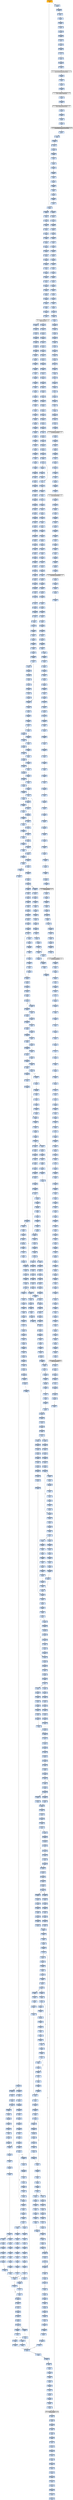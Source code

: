 strict digraph G {
	graph [bgcolor=transparent,
		name=G
	];
	node [color=lightsteelblue,
		fillcolor=lightsteelblue,
		shape=rectangle,
		style=filled
	];
	"0x00407f52"	[color=lightgrey,
		fillcolor=orange,
		label="0x00407f52
call"];
	"0x00407f57"	[label="0x00407f57
jmp"];
	"0x00407f52" -> "0x00407f57"	[color="#000000"];
	"0x0040ee6d"	[label="0x0040ee6d
pushl"];
	"0x00407f52" -> "0x0040ee6d"	[color="#000000"];
	"0x00407f58"	[label="0x00407f58
pushl"];
	"0x00407f57" -> "0x00407f58"	[color="#000000"];
	"0x00407dd7"	[label="0x00407dd7
pushl"];
	"0x00407f57" -> "0x00407dd7"	[color="#000000"];
	"0x00407f5f"	[label="0x00407f5f
movl"];
	"0x00407f58" -> "0x00407f5f"	[color="#000000"];
	"0x00407f66"	[label="0x00407f66
xorl"];
	"0x00407f5f" -> "0x00407f66"	[color="#000000"];
	"0x00407f68"	[label="0x00407f68
jmp"];
	"0x00407f66" -> "0x00407f68"	[color="#000000"];
	"0x00431217"	[label="0x00431217
movl"];
	"0x00407f68" -> "0x00431217"	[color="#000000"];
	"0x0043121c"	[label="0x0043121c
popl"];
	"0x00431217" -> "0x0043121c"	[color="#000000"];
	"0x00431223"	[label="0x00431223
addl"];
	"0x0043121c" -> "0x00431223"	[color="#000000"];
	"0x00431226"	[label="0x00431226
pushl"];
	"0x00431223" -> "0x00431226"	[color="#000000"];
	"0x00431227"	[label="0x00431227
pushl"];
	"0x00431226" -> "0x00431227"	[color="#000000"];
	"0x00431228"	[label="0x00431228
pushl"];
	"0x00431227" -> "0x00431228"	[color="#000000"];
	"0x00431229"	[label="0x00431229
pushl"];
	"0x00431228" -> "0x00431229"	[color="#000000"];
	"0x0043122a"	[label="0x0043122a
pushl"];
	"0x00431229" -> "0x0043122a"	[color="#000000"];
	"0x0043122b"	[label="0x0043122b
pushl"];
	"0x0043122a" -> "0x0043122b"	[color="#000000"];
	"0x0043122c"	[label="0x0043122c
leal"];
	"0x0043122b" -> "0x0043122c"	[color="#000000"];
	"0x00431232"	[label="0x00431232
movl"];
	"0x0043122c" -> "0x00431232"	[color="#000000"];
	"0x00431235"	[label="0x00431235
pushl"];
	"0x00431232" -> "0x00431235"	[color="#000000"];
	"0x00431236"	[label="0x00431236
movl"];
	"0x00431235" -> "0x00431236"	[color="#000000"];
	"0x00431238"	[label="0x00431238
pushl"];
	"0x00431236" -> "0x00431238"	[color="#000000"];
	"0x0043123a"	[label="0x0043123a
pushl"];
	"0x00431238" -> "0x0043123a"	[color="#000000"];
	"0x0043123f"	[label="0x0043123f
pushl"];
	"0x0043123a" -> "0x0043123f"	[color="#000000"];
	"0x00431242"	[label="0x00431242
pushl"];
	"0x0043123f" -> "0x00431242"	[color="#000000"];
	"0x00431244"	[label="0x00431244
movl"];
	"0x00431242" -> "0x00431244"	[color="#000000"];
	"0x00431247"	[label="0x00431247
addl"];
	"0x00431244" -> "0x00431247"	[color="#000000"];
	"0x00431249"	[label="0x00431249
movl"];
	"0x00431247" -> "0x00431249"	[color="#000000"];
	"0x0043124b"	[label="0x0043124b
call"];
	"0x00431249" -> "0x0043124b"	[color="#000000"];
	VIRTUALALLOC_KERNEL32_DLL	[color=lightgrey,
		fillcolor=lightgrey,
		label="VIRTUALALLOC_KERNEL32_DLL
VIRTUALALLOC"];
	"0x0043124b" -> VIRTUALALLOC_KERNEL32_DLL	[color="#000000"];
	"0x0043124d"	[label="0x0043124d
popl"];
	VIRTUALALLOC_KERNEL32_DLL -> "0x0043124d"	[color="#000000"];
	"0x00590851"	[label="0x00590851
movl"];
	VIRTUALALLOC_KERNEL32_DLL -> "0x00590851"	[color="#000000"];
	"0x0043124e"	[label="0x0043124e
movl"];
	"0x0043124d" -> "0x0043124e"	[color="#000000"];
	"0x00431250"	[label="0x00431250
pushl"];
	"0x0043124e" -> "0x00431250"	[color="#000000"];
	"0x00431251"	[label="0x00431251
pushl"];
	"0x00431250" -> "0x00431251"	[color="#000000"];
	"0x00431252"	[label="0x00431252
movl"];
	"0x00431251" -> "0x00431252"	[color="#000000"];
	"0x00431254"	[label="0x00431254
movl"];
	"0x00431252" -> "0x00431254"	[color="#000000"];
	"0x00431257"	[label="0x00431257
addl"];
	"0x00431254" -> "0x00431257"	[color="#000000"];
	"0x00431259"	[label="0x00431259
movl"];
	"0x00431257" -> "0x00431259"	[color="#000000"];
	"0x0043125b"	[label="0x0043125b
movl"];
	"0x00431259" -> "0x0043125b"	[color="#000000"];
	"0x0043125e"	[label="0x0043125e
movl"];
	"0x0043125b" -> "0x0043125e"	[color="#000000"];
	"0x00431261"	[label="0x00431261
addl"];
	"0x0043125e" -> "0x00431261"	[color="#000000"];
	"0x00431263"	[label="0x00431263
movl"];
	"0x00431261" -> "0x00431263"	[color="#000000"];
	"0x00431265"	[label="0x00431265
movl"];
	"0x00431263" -> "0x00431265"	[color="#000000"];
	"0x00431268"	[label="0x00431268
addl"];
	"0x00431265" -> "0x00431268"	[color="#000000"];
	"0x0043126a"	[label="0x0043126a
movl"];
	"0x00431268" -> "0x0043126a"	[color="#000000"];
	"0x0043126d"	[label="0x0043126d
addl"];
	"0x0043126a" -> "0x0043126d"	[color="#000000"];
	"0x0043126f"	[label="0x0043126f
leal"];
	"0x0043126d" -> "0x0043126f"	[color="#000000"];
	"0x00431272"	[label="0x00431272
pushl"];
	"0x0043126f" -> "0x00431272"	[color="#000000"];
	"0x00431273"	[label="0x00431273
pushl"];
	"0x00431272" -> "0x00431273"	[color="#000000"];
	"0x00431274"	[label="0x00431274
pushl"];
	"0x00431273" -> "0x00431274"	[color="#000000"];
	"0x00431275"	[label="0x00431275
call"];
	"0x00431274" -> "0x00431275"	[color="#000000"];
	"0x00431123"	[label="0x00431123
pusha"];
	"0x00431275" -> "0x00431123"	[color="#000000"];
	"0x00431124"	[label="0x00431124
movl"];
	"0x00431123" -> "0x00431124"	[color="#000000"];
	"0x00431128"	[label="0x00431128
movl"];
	"0x00431124" -> "0x00431128"	[color="#000000"];
	"0x0043112c"	[label="0x0043112c
cld"];
	"0x00431128" -> "0x0043112c"	[color="#000000"];
	"0x0043112d"	[label="0x0043112d
movb"];
	"0x0043112c" -> "0x0043112d"	[color="#000000"];
	"0x0043112f"	[label="0x0043112f
xorl"];
	"0x0043112d" -> "0x0043112f"	[color="#000000"];
	"0x00431131"	[label="0x00431131
movsb"];
	"0x0043112f" -> "0x00431131"	[color="#000000"];
	"0x00431132"	[label="0x00431132
movb"];
	"0x00431131" -> "0x00431132"	[color="#000000"];
	"0x00431134"	[label="0x00431134
call"];
	"0x00431132" -> "0x00431134"	[color="#000000"];
	"0x004311a6"	[label="0x004311a6
addb"];
	"0x00431134" -> "0x004311a6"	[color="#000000"];
	"0x004311a8"	[label="0x004311a8
jne"];
	"0x004311a6" -> "0x004311a8"	[color="#000000"];
	"0x004311aa"	[label="0x004311aa
movb"];
	"0x004311a8" -> "0x004311aa"	[color="#000000",
		label=F];
	"0x004311af"	[label="0x004311af
ret"];
	"0x004311a8" -> "0x004311af"	[color="#000000",
		label=T];
	"0x004311ac"	[label="0x004311ac
incl"];
	"0x004311aa" -> "0x004311ac"	[color="#000000"];
	"0x004311ad"	[label="0x004311ad
adcb"];
	"0x004311ac" -> "0x004311ad"	[color="#000000"];
	"0x004311ad" -> "0x004311af"	[color="#000000"];
	"0x0043114b"	[label="0x0043114b
jae"];
	"0x004311af" -> "0x0043114b"	[color="#000000"];
	"0x00431170"	[label="0x00431170
lodsb"];
	"0x0043114b" -> "0x00431170"	[color="#000000",
		label=T];
	"0x00431171"	[label="0x00431171
shrl"];
	"0x00431170" -> "0x00431171"	[color="#000000"];
	"0x00431173"	[label="0x00431173
je"];
	"0x00431171" -> "0x00431173"	[color="#000000"];
	"0x004311c2"	[label="0x004311c2
subl"];
	"0x00431173" -> "0x004311c2"	[color="#000000",
		label=T];
	"0x004311c6"	[label="0x004311c6
movl"];
	"0x004311c2" -> "0x004311c6"	[color="#000000"];
	"0x004311ca"	[label="0x004311ca
popa"];
	"0x004311c6" -> "0x004311ca"	[color="#000000"];
	"0x004311cb"	[label="0x004311cb
ret"];
	"0x004311ca" -> "0x004311cb"	[color="#000000"];
	"0x00431277"	[label="0x00431277
popl"];
	"0x004311cb" -> "0x00431277"	[color="#000000"];
	"0x00431278"	[label="0x00431278
popl"];
	"0x00431277" -> "0x00431278"	[color="#000000"];
	"0x00431279"	[label="0x00431279
addl"];
	"0x00431278" -> "0x00431279"	[color="#000000"];
	"0x0043127c"	[label="0x0043127c
movl"];
	"0x00431279" -> "0x0043127c"	[color="#000000"];
	"0x0043127e"	[label="0x0043127e
pushl"];
	"0x0043127c" -> "0x0043127e"	[color="#000000"];
	"0x0043127f"	[label="0x0043127f
movl"];
	"0x0043127e" -> "0x0043127f"	[color="#000000"];
	"0x00431281"	[label="0x00431281
movl"];
	"0x0043127f" -> "0x00431281"	[color="#000000"];
	"0x00431284"	[label="0x00431284
addl"];
	"0x00431281" -> "0x00431284"	[color="#000000"];
	"0x00431287"	[label="0x00431287
subl"];
	"0x00431284" -> "0x00431287"	[color="#000000"];
	"0x00431289"	[label="0x00431289
movl"];
	"0x00431287" -> "0x00431289"	[color="#000000"];
	"0x0043128c"	[label="0x0043128c
movl"];
	"0x00431289" -> "0x0043128c"	[color="#000000"];
	"0x0043128f"	[label="0x0043128f
movl"];
	"0x0043128c" -> "0x0043128f"	[color="#000000"];
	"0x00431292"	[label="0x00431292
call"];
	"0x0043128f" -> "0x00431292"	[color="#000000"];
	"0x00590948"	[label="0x00590948
pushl"];
	"0x00431292" -> "0x00590948"	[color="#000000"];
	"0x00590949"	[label="0x00590949
pushl"];
	"0x00590948" -> "0x00590949"	[color="#000000"];
	"0x0059094a"	[label="0x0059094a
pushl"];
	"0x00590949" -> "0x0059094a"	[color="#000000"];
	"0x0059094b"	[label="0x0059094b
pushl"];
	"0x0059094a" -> "0x0059094b"	[color="#000000"];
	"0x0059094c"	[label="0x0059094c
call"];
	"0x0059094b" -> "0x0059094c"	[color="#000000"];
	"0x00590951"	[label="0x00590951
popl"];
	"0x0059094c" -> "0x00590951"	[color="#000000"];
	"0x00590952"	[label="0x00590952
subl"];
	"0x00590951" -> "0x00590952"	[color="#000000"];
	"0x00590958"	[label="0x00590958
leal"];
	"0x00590952" -> "0x00590958"	[color="#000000"];
	"0x0059095e"	[label="0x0059095e
movl"];
	"0x00590958" -> "0x0059095e"	[color="#000000"];
	"0x00590961"	[label="0x00590961
addl"];
	"0x0059095e" -> "0x00590961"	[color="#000000"];
	"0x00590964"	[label="0x00590964
subl"];
	"0x00590961" -> "0x00590964"	[color="#000000"];
	"0x00590966"	[label="0x00590966
cld"];
	"0x00590964" -> "0x00590966"	[color="#000000"];
	"0x00590967"	[label="0x00590967
movl"];
	"0x00590966" -> "0x00590967"	[color="#000000"];
	"0x00590969"	[label="0x00590969
movl"];
	"0x00590967" -> "0x00590969"	[color="#000000"];
	"0x0059096c"	[label="0x0059096c
movl"];
	"0x00590969" -> "0x0059096c"	[color="#000000"];
	"0x0059096f"	[label="0x0059096f
addl"];
	"0x0059096c" -> "0x0059096f"	[color="#000000"];
	"0x00590971"	[label="0x00590971
leal"];
	"0x0059096f" -> "0x00590971"	[color="#000000"];
	"0x00590977"	[label="0x00590977
lodsl"];
	"0x00590971" -> "0x00590977"	[color="#000000"];
	"0x00590978"	[label="0x00590978
stosl"];
	"0x00590977" -> "0x00590978"	[color="#000000"];
	"0x00590979"	[label="0x00590979
lodsl"];
	"0x00590978" -> "0x00590979"	[color="#000000"];
	"0x0059097a"	[label="0x0059097a
stosl"];
	"0x00590979" -> "0x0059097a"	[color="#000000"];
	"0x0059097b"	[label="0x0059097b
lodsl"];
	"0x0059097a" -> "0x0059097b"	[color="#000000"];
	"0x0059097c"	[label="0x0059097c
stosl"];
	"0x0059097b" -> "0x0059097c"	[color="#000000"];
	"0x0059097d"	[label="0x0059097d
lodsl"];
	"0x0059097c" -> "0x0059097d"	[color="#000000"];
	"0x0059097e"	[label="0x0059097e
stosl"];
	"0x0059097d" -> "0x0059097e"	[color="#000000"];
	"0x0059097f"	[label="0x0059097f
nop"];
	"0x0059097e" -> "0x0059097f"	[color="#000000"];
	"0x00590980"	[label="0x00590980
cmpl"];
	"0x0059097f" -> "0x00590980"	[color="#000000"];
	"0x00590984"	[label="0x00590984
je"];
	"0x00590980" -> "0x00590984"	[color="#000000"];
	"0x00590986"	[label="0x00590986
movl"];
	"0x00590984" -> "0x00590986"	[color="#000000",
		label=F];
	"0x00590989"	[label="0x00590989
testl"];
	"0x00590986" -> "0x00590989"	[color="#000000"];
	"0x0059098b"	[label="0x0059098b
je"];
	"0x00590989" -> "0x0059098b"	[color="#000000"];
	"0x0059098d"	[label="0x0059098d
movl"];
	"0x0059098b" -> "0x0059098d"	[color="#000000",
		label=F];
	"0x00590992"	[label="0x00590992
addl"];
	"0x0059098d" -> "0x00590992"	[color="#000000"];
	"0x00590994"	[label="0x00590994
movl"];
	"0x00590992" -> "0x00590994"	[color="#000000"];
	"0x00590997"	[label="0x00590997
addl"];
	"0x00590994" -> "0x00590997"	[color="#000000"];
	"0x00590999"	[label="0x00590999
repz"];
	"0x00590997" -> "0x00590999"	[color="#000000"];
	"0x0059099b"	[label="0x0059099b
movl"];
	"0x00590999" -> "0x0059099b"	[color="#000000"];
	"0x0059099d"	[label="0x0059099d
leal"];
	"0x0059099b" -> "0x0059099d"	[color="#000000"];
	"0x005909a3"	[label="0x005909a3
addl"];
	"0x0059099d" -> "0x005909a3"	[color="#000000"];
	"0x005909a5"	[label="0x005909a5
addl"];
	"0x005909a3" -> "0x005909a5"	[color="#000000"];
	"0x005909a8"	[label="0x005909a8
addl"];
	"0x005909a5" -> "0x005909a8"	[color="#000000"];
	"0x005909ab"	[label="0x005909ab
leal"];
	"0x005909a8" -> "0x005909ab"	[color="#000000"];
	"0x005909b1"	[label="0x005909b1
pushl"];
	"0x005909ab" -> "0x005909b1"	[color="#000000"];
	"0x005909b2"	[label="0x005909b2
call"];
	"0x005909b1" -> "0x005909b2"	[color="#000000"];
	"0x00590afd"	[label="0x00590afd
pushl"];
	"0x005909b2" -> "0x00590afd"	[color="#000000"];
	"0x00590afe"	[label="0x00590afe
movl"];
	"0x00590afd" -> "0x00590afe"	[color="#000000"];
	"0x00590b00"	[label="0x00590b00
addl"];
	"0x00590afe" -> "0x00590b00"	[color="#000000"];
	"0x00590b03"	[label="0x00590b03
pushl"];
	"0x00590b00" -> "0x00590b03"	[color="#000000"];
	"0x00590b04"	[label="0x00590b04
pushl"];
	"0x00590b03" -> "0x00590b04"	[color="#000000"];
	"0x00590b05"	[label="0x00590b05
pushl"];
	"0x00590b04" -> "0x00590b05"	[color="#000000"];
	"0x00590b06"	[label="0x00590b06
call"];
	"0x00590b05" -> "0x00590b06"	[color="#000000"];
	"0x00590b0b"	[label="0x00590b0b
popl"];
	"0x00590b06" -> "0x00590b0b"	[color="#000000"];
	"0x00590b0c"	[label="0x00590b0c
subl"];
	"0x00590b0b" -> "0x00590b0c"	[color="#000000"];
	"0x00590b12"	[label="0x00590b12
movl"];
	"0x00590b0c" -> "0x00590b12"	[color="#000000"];
	"0x00590b15"	[label="0x00590b15
movl"];
	"0x00590b12" -> "0x00590b15"	[color="#000000"];
	"0x00590b17"	[label="0x00590b17
addl"];
	"0x00590b15" -> "0x00590b17"	[color="#000000"];
	"0x00590b19"	[label="0x00590b19
pushl"];
	"0x00590b17" -> "0x00590b19"	[color="#000000"];
	"0x00590b1a"	[label="0x00590b1a
call"];
	"0x00590b19" -> "0x00590b1a"	[color="#000000"];
	LOADLIBRARYA_KERNEL32_DLL	[color=lightgrey,
		fillcolor=lightgrey,
		label="LOADLIBRARYA_KERNEL32_DLL
LOADLIBRARYA"];
	"0x00590b1a" -> LOADLIBRARYA_KERNEL32_DLL	[color="#000000"];
	"0x00590b20"	[label="0x00590b20
movl"];
	LOADLIBRARYA_KERNEL32_DLL -> "0x00590b20"	[color="#000000"];
	"0x00590b23"	[label="0x00590b23
movl"];
	"0x00590b20" -> "0x00590b23"	[color="#000000"];
	"0x00590b26"	[label="0x00590b26
movl"];
	"0x00590b23" -> "0x00590b26"	[color="#000000"];
	"0x00590b29"	[label="0x00590b29
addl"];
	"0x00590b26" -> "0x00590b29"	[color="#000000"];
	"0x00590b2b"	[label="0x00590b2b
addl"];
	"0x00590b29" -> "0x00590b2b"	[color="#000000"];
	"0x00590b2d"	[label="0x00590b2d
xorl"];
	"0x00590b2b" -> "0x00590b2d"	[color="#000000"];
	"0x00590b2f"	[label="0x00590b2f
addl"];
	"0x00590b2d" -> "0x00590b2f"	[color="#000000"];
	"0x00590b31"	[label="0x00590b31
je"];
	"0x00590b2f" -> "0x00590b31"	[color="#000000"];
	"0x00590b33"	[label="0x00590b33
pushl"];
	"0x00590b31" -> "0x00590b33"	[color="#000000",
		label=F];
	"0x00590b34"	[label="0x00590b34
movl"];
	"0x00590b33" -> "0x00590b34"	[color="#000000"];
	"0x00590b36"	[label="0x00590b36
addl"];
	"0x00590b34" -> "0x00590b36"	[color="#000000"];
	"0x00590b38"	[label="0x00590b38
pushl"];
	"0x00590b36" -> "0x00590b38"	[color="#000000"];
	"0x00590b39"	[label="0x00590b39
pushl"];
	"0x00590b38" -> "0x00590b39"	[color="#000000"];
	"0x00590b3c"	[label="0x00590b3c
call"];
	"0x00590b39" -> "0x00590b3c"	[color="#000000"];
	GETPROCADDRESS_KERNEL32_DLL	[color=lightgrey,
		fillcolor=lightgrey,
		label="GETPROCADDRESS_KERNEL32_DLL
GETPROCADDRESS"];
	"0x00590b3c" -> GETPROCADDRESS_KERNEL32_DLL	[color="#000000"];
	"0x005912bf"	[label="0x005912bf
popl"];
	GETPROCADDRESS_KERNEL32_DLL -> "0x005912bf"	[color="#000000"];
	"0x00590853"	[label="0x00590853
movl"];
	"0x00590851" -> "0x00590853"	[color="#000000"];
	"0x00590856"	[label="0x00590856
leal"];
	"0x00590853" -> "0x00590856"	[color="#000000"];
	"0x00590859"	[label="0x00590859
pushl"];
	"0x00590856" -> "0x00590859"	[color="#000000"];
	"0x0059085a"	[label="0x0059085a
pushl"];
	"0x00590859" -> "0x0059085a"	[color="#000000"];
	"0x0059085b"	[label="0x0059085b
pushl"];
	"0x0059085a" -> "0x0059085b"	[color="#000000"];
	"0x0059085e"	[label="0x0059085e
addl"];
	"0x0059085b" -> "0x0059085e"	[color="#000000"];
	"0x00590861"	[label="0x00590861
pushl"];
	"0x0059085e" -> "0x00590861"	[color="#000000"];
	"0x00590862"	[label="0x00590862
pushl"];
	"0x00590861" -> "0x00590862"	[color="#000000"];
	"0x00590863"	[label="0x00590863
leal"];
	"0x00590862" -> "0x00590863"	[color="#000000"];
	"0x00590866"	[label="0x00590866
pushl"];
	"0x00590863" -> "0x00590866"	[color="#000000"];
	"0x00590867"	[label="0x00590867
call"];
	"0x00590866" -> "0x00590867"	[color="#000000"];
	"0x0059000d"	[label="0x0059000d
pushl"];
	"0x00590867" -> "0x0059000d"	[color="#000000"];
	"0x0059000e"	[label="0x0059000e
movl"];
	"0x0059000d" -> "0x0059000e"	[color="#000000"];
	"0x00590010"	[label="0x00590010
subl"];
	"0x0059000e" -> "0x00590010"	[color="#000000"];
	"0x00590013"	[label="0x00590013
movl"];
	"0x00590010" -> "0x00590013"	[color="#000000"];
	"0x00590016"	[label="0x00590016
movl"];
	"0x00590013" -> "0x00590016"	[color="#000000"];
	"0x00590019"	[label="0x00590019
andl"];
	"0x00590016" -> "0x00590019"	[color="#000000"];
	"0x0059001d"	[label="0x0059001d
andl"];
	"0x00590019" -> "0x0059001d"	[color="#000000"];
	"0x00590021"	[label="0x00590021
xorl"];
	"0x0059001d" -> "0x00590021"	[color="#000000"];
	"0x00590023"	[label="0x00590023
incl"];
	"0x00590021" -> "0x00590023"	[color="#000000"];
	"0x00590024"	[label="0x00590024
pushl"];
	"0x00590023" -> "0x00590024"	[color="#000000"];
	"0x00590025"	[label="0x00590025
pushl"];
	"0x00590024" -> "0x00590025"	[color="#000000"];
	"0x00590026"	[label="0x00590026
movl"];
	"0x00590025" -> "0x00590026"	[color="#000000"];
	"0x00590029"	[label="0x00590029
pushl"];
	"0x00590026" -> "0x00590029"	[color="#000000"];
	"0x0059002a"	[label="0x0059002a
movl"];
	"0x00590029" -> "0x0059002a"	[color="#000000"];
	"0x0059002c"	[label="0x0059002c
shll"];
	"0x0059002a" -> "0x0059002c"	[color="#000000"];
	"0x0059002e"	[label="0x0059002e
movl"];
	"0x0059002c" -> "0x0059002e"	[color="#000000"];
	"0x00590031"	[label="0x00590031
movl"];
	"0x0059002e" -> "0x00590031"	[color="#000000"];
	"0x00590033"	[label="0x00590033
movl"];
	"0x00590031" -> "0x00590033"	[color="#000000"];
	"0x00590035"	[label="0x00590035
shll"];
	"0x00590033" -> "0x00590035"	[color="#000000"];
	"0x00590037"	[label="0x00590037
movl"];
	"0x00590035" -> "0x00590037"	[color="#000000"];
	"0x0059003a"	[label="0x0059003a
addl"];
	"0x00590037" -> "0x0059003a"	[color="#000000"];
	"0x0059003c"	[label="0x0059003c
movl"];
	"0x0059003a" -> "0x0059003c"	[color="#000000"];
	"0x00590041"	[label="0x00590041
shll"];
	"0x0059003c" -> "0x00590041"	[color="#000000"];
	"0x00590043"	[label="0x00590043
decl"];
	"0x00590041" -> "0x00590043"	[color="#000000"];
	"0x00590044"	[label="0x00590044
decl"];
	"0x00590043" -> "0x00590044"	[color="#000000"];
	"0x00590045"	[label="0x00590045
movl"];
	"0x00590044" -> "0x00590045"	[color="#000000"];
	"0x00590048"	[label="0x00590048
addl"];
	"0x00590045" -> "0x00590048"	[color="#000000"];
	"0x0059004d"	[label="0x0059004d
movb"];
	"0x00590048" -> "0x0059004d"	[color="#000000"];
	"0x00590051"	[label="0x00590051
movl"];
	"0x0059004d" -> "0x00590051"	[color="#000000"];
	"0x00590054"	[label="0x00590054
movl"];
	"0x00590051" -> "0x00590054"	[color="#000000"];
	"0x00590057"	[label="0x00590057
movl"];
	"0x00590054" -> "0x00590057"	[color="#000000"];
	"0x0059005a"	[label="0x0059005a
movl"];
	"0x00590057" -> "0x0059005a"	[color="#000000"];
	"0x0059005d"	[label="0x0059005d
movl"];
	"0x0059005a" -> "0x0059005d"	[color="#000000"];
	"0x00590060"	[label="0x00590060
movl"];
	"0x0059005d" -> "0x00590060"	[color="#000000"];
	"0x00590063"	[label="0x00590063
je"];
	"0x00590060" -> "0x00590063"	[color="#000000"];
	"0x00590065"	[label="0x00590065
movl"];
	"0x00590063" -> "0x00590065"	[color="#000000",
		label=F];
	"0x00590067"	[label="0x00590067
movl"];
	"0x00590065" -> "0x00590067"	[color="#000000"];
	"0x0059006c"	[label="0x0059006c
movl"];
	"0x00590067" -> "0x0059006c"	[color="#000000"];
	"0x0059006e"	[label="0x0059006e
repz"];
	"0x0059006c" -> "0x0059006e"	[color="#000000"];
	"0x00590070"	[label="0x00590070
movl"];
	"0x0059006e" -> "0x00590070"	[color="#000000"];
	"0x00590073"	[label="0x00590073
andl"];
	"0x00590070" -> "0x00590073"	[color="#000000"];
	"0x00590077"	[label="0x00590077
pushl"];
	"0x00590073" -> "0x00590077"	[color="#000000"];
	"0x00590079"	[label="0x00590079
movl"];
	"0x00590077" -> "0x00590079"	[color="#000000"];
	"0x0059007c"	[label="0x0059007c
orl"];
	"0x00590079" -> "0x0059007c"	[color="#000000"];
	"0x0059007f"	[label="0x0059007f
popl"];
	"0x0059007c" -> "0x0059007f"	[color="#000000"];
	"0x00590080"	[label="0x00590080
movl"];
	"0x0059007f" -> "0x00590080"	[color="#000000"];
	"0x00590083"	[label="0x00590083
movl"];
	"0x00590080" -> "0x00590083"	[color="#000000"];
	"0x00590086"	[label="0x00590086
movzbl"];
	"0x00590083" -> "0x00590086"	[color="#000000"];
	"0x00590089"	[label="0x00590089
shll"];
	"0x00590086" -> "0x00590089"	[color="#000000"];
	"0x0059008c"	[label="0x0059008c
orl"];
	"0x00590089" -> "0x0059008c"	[color="#000000"];
	"0x0059008e"	[label="0x0059008e
incl"];
	"0x0059008c" -> "0x0059008e"	[color="#000000"];
	"0x00590091"	[label="0x00590091
decl"];
	"0x0059008e" -> "0x00590091"	[color="#000000"];
	"0x00590092"	[label="0x00590092
movl"];
	"0x00590091" -> "0x00590092"	[color="#000000"];
	"0x00590095"	[label="0x00590095
jne"];
	"0x00590092" -> "0x00590095"	[color="#000000"];
	"0x00590097"	[label="0x00590097
cmpl"];
	"0x00590095" -> "0x00590097"	[color="#000000",
		label=F];
	"0x0059009a"	[label="0x0059009a
ja"];
	"0x00590097" -> "0x0059009a"	[color="#000000"];
	"0x005900a8"	[label="0x005900a8
andl"];
	"0x0059009a" -> "0x005900a8"	[color="#000000",
		label=T];
	"0x005900ab"	[label="0x005900ab
movl"];
	"0x005900a8" -> "0x005900ab"	[color="#000000"];
	"0x005900ae"	[label="0x005900ae
movl"];
	"0x005900ab" -> "0x005900ae"	[color="#000000"];
	"0x005900b1"	[label="0x005900b1
shll"];
	"0x005900ae" -> "0x005900b1"	[color="#000000"];
	"0x005900b4"	[label="0x005900b4
addl"];
	"0x005900b1" -> "0x005900b4"	[color="#000000"];
	"0x005900b6"	[label="0x005900b6
leal"];
	"0x005900b4" -> "0x005900b6"	[color="#000000"];
	"0x005900b9"	[label="0x005900b9
cmpl"];
	"0x005900b6" -> "0x005900b9"	[color="#000000"];
	"0x005900be"	[label="0x005900be
jae"];
	"0x005900b9" -> "0x005900be"	[color="#000000"];
	"0x005900d7"	[label="0x005900d7
movl"];
	"0x005900be" -> "0x005900d7"	[color="#000000",
		label=T];
	"0x005900c0"	[label="0x005900c0
movl"];
	"0x005900be" -> "0x005900c0"	[color="#000000",
		label=F];
	"0x005900d9"	[label="0x005900d9
movl"];
	"0x005900d7" -> "0x005900d9"	[color="#000000"];
	"0x005900db"	[label="0x005900db
shrl"];
	"0x005900d9" -> "0x005900db"	[color="#000000"];
	"0x005900de"	[label="0x005900de
imull"];
	"0x005900db" -> "0x005900de"	[color="#000000"];
	"0x005900e1"	[label="0x005900e1
cmpl"];
	"0x005900de" -> "0x005900e1"	[color="#000000"];
	"0x005900e4"	[label="0x005900e4
jae"];
	"0x005900e1" -> "0x005900e4"	[color="#000000"];
	"0x005900ea"	[label="0x005900ea
movl"];
	"0x005900e4" -> "0x005900ea"	[color="#000000",
		label=F];
	"0x00590269"	[label="0x00590269
subl"];
	"0x005900e4" -> "0x00590269"	[color="#000000",
		label=T];
	"0x005900ec"	[label="0x005900ec
movl"];
	"0x005900ea" -> "0x005900ec"	[color="#000000"];
	"0x005900f1"	[label="0x005900f1
subl"];
	"0x005900ec" -> "0x005900f1"	[color="#000000"];
	"0x005900f3"	[label="0x005900f3
shrl"];
	"0x005900f1" -> "0x005900f3"	[color="#000000"];
	"0x005900f6"	[label="0x005900f6
addl"];
	"0x005900f3" -> "0x005900f6"	[color="#000000"];
	"0x005900f8"	[label="0x005900f8
movl"];
	"0x005900f6" -> "0x005900f8"	[color="#000000"];
	"0x005900fa"	[label="0x005900fa
movzbl"];
	"0x005900f8" -> "0x005900fa"	[color="#000000"];
	"0x005900fe"	[label="0x005900fe
movl"];
	"0x005900fa" -> "0x005900fe"	[color="#000000"];
	"0x00590101"	[label="0x00590101
andl"];
	"0x005900fe" -> "0x00590101"	[color="#000000"];
	"0x00590104"	[label="0x00590104
pushl"];
	"0x00590101" -> "0x00590104"	[color="#000000"];
	"0x00590106"	[label="0x00590106
popl"];
	"0x00590104" -> "0x00590106"	[color="#000000"];
	"0x00590107"	[label="0x00590107
subb"];
	"0x00590106" -> "0x00590107"	[color="#000000"];
	"0x0059010a"	[label="0x0059010a
xorl"];
	"0x00590107" -> "0x0059010a"	[color="#000000"];
	"0x0059010c"	[label="0x0059010c
shrl"];
	"0x0059010a" -> "0x0059010c"	[color="#000000"];
	"0x0059010e"	[label="0x0059010e
movl"];
	"0x0059010c" -> "0x0059010e"	[color="#000000"];
	"0x00590111"	[label="0x00590111
shll"];
	"0x0059010e" -> "0x00590111"	[color="#000000"];
	"0x00590113"	[label="0x00590113
movl"];
	"0x00590111" -> "0x00590113"	[color="#000000"];
	"0x00590116"	[label="0x00590116
incl"];
	"0x00590113" -> "0x00590116"	[color="#000000"];
	"0x00590117"	[label="0x00590117
addl"];
	"0x00590116" -> "0x00590117"	[color="#000000"];
	"0x00590119"	[label="0x00590119
imull"];
	"0x00590117" -> "0x00590119"	[color="#000000"];
	"0x0059011f"	[label="0x0059011f
cmpl"];
	"0x00590119" -> "0x0059011f"	[color="#000000"];
	"0x00590123"	[label="0x00590123
leal"];
	"0x0059011f" -> "0x00590123"	[color="#000000"];
	"0x0059012a"	[label="0x0059012a
movl"];
	"0x00590123" -> "0x0059012a"	[color="#000000"];
	"0x0059012d"	[label="0x0059012d
jl"];
	"0x0059012a" -> "0x0059012d"	[color="#000000"];
	"0x005901d2"	[label="0x005901d2
movl"];
	"0x0059012d" -> "0x005901d2"	[color="#000000",
		label=T];
	"0x00590133"	[label="0x00590133
movl"];
	"0x0059012d" -> "0x00590133"	[color="#000000",
		label=F];
	"0x005901d5"	[label="0x005901d5
leal"];
	"0x005901d2" -> "0x005901d5"	[color="#000000"];
	"0x005901d8"	[label="0x005901d8
cmpl"];
	"0x005901d5" -> "0x005901d8"	[color="#000000"];
	"0x005901dd"	[label="0x005901dd
jae"];
	"0x005901d8" -> "0x005901dd"	[color="#000000"];
	"0x005901f6"	[label="0x005901f6
movl"];
	"0x005901dd" -> "0x005901f6"	[color="#000000",
		label=T];
	"0x005901df"	[label="0x005901df
movl"];
	"0x005901dd" -> "0x005901df"	[color="#000000",
		label=F];
	"0x005901f8"	[label="0x005901f8
movl"];
	"0x005901f6" -> "0x005901f8"	[color="#000000"];
	"0x005901fa"	[label="0x005901fa
shrl"];
	"0x005901f8" -> "0x005901fa"	[color="#000000"];
	"0x005901fd"	[label="0x005901fd
imull"];
	"0x005901fa" -> "0x005901fd"	[color="#000000"];
	"0x00590200"	[label="0x00590200
cmpl"];
	"0x005901fd" -> "0x00590200"	[color="#000000"];
	"0x00590203"	[label="0x00590203
jae"];
	"0x00590200" -> "0x00590203"	[color="#000000"];
	"0x00590205"	[label="0x00590205
movl"];
	"0x00590203" -> "0x00590205"	[color="#000000",
		label=F];
	"0x00590219"	[label="0x00590219
subl"];
	"0x00590203" -> "0x00590219"	[color="#000000",
		label=T];
	"0x00590207"	[label="0x00590207
movl"];
	"0x00590205" -> "0x00590207"	[color="#000000"];
	"0x0059020c"	[label="0x0059020c
subl"];
	"0x00590207" -> "0x0059020c"	[color="#000000"];
	"0x0059020e"	[label="0x0059020e
shrl"];
	"0x0059020c" -> "0x0059020e"	[color="#000000"];
	"0x00590211"	[label="0x00590211
addl"];
	"0x0059020e" -> "0x00590211"	[color="#000000"];
	"0x00590213"	[label="0x00590213
movl"];
	"0x00590211" -> "0x00590213"	[color="#000000"];
	"0x00590215"	[label="0x00590215
addl"];
	"0x00590213" -> "0x00590215"	[color="#000000"];
	"0x00590217"	[label="0x00590217
jmp"];
	"0x00590215" -> "0x00590217"	[color="#000000"];
	"0x0059022b"	[label="0x0059022b
cmpl"];
	"0x00590217" -> "0x0059022b"	[color="#000000"];
	"0x00590231"	[label="0x00590231
jl"];
	"0x0059022b" -> "0x00590231"	[color="#000000"];
	"0x00590233"	[label="0x00590233
movl"];
	"0x00590231" -> "0x00590233"	[color="#000000",
		label=F];
	"0x0059021c"	[label="0x0059021c
subl"];
	"0x00590219" -> "0x0059021c"	[color="#000000"];
	"0x0059021e"	[label="0x0059021e
movl"];
	"0x0059021c" -> "0x0059021e"	[color="#000000"];
	"0x00590220"	[label="0x00590220
shrl"];
	"0x0059021e" -> "0x00590220"	[color="#000000"];
	"0x00590223"	[label="0x00590223
subl"];
	"0x00590220" -> "0x00590223"	[color="#000000"];
	"0x00590225"	[label="0x00590225
movl"];
	"0x00590223" -> "0x00590225"	[color="#000000"];
	"0x00590227"	[label="0x00590227
leal"];
	"0x00590225" -> "0x00590227"	[color="#000000"];
	"0x00590227" -> "0x0059022b"	[color="#000000"];
	"0x00590236"	[label="0x00590236
movl"];
	"0x00590233" -> "0x00590236"	[color="#000000"];
	"0x00590239"	[label="0x00590239
incl"];
	"0x00590236" -> "0x00590239"	[color="#000000"];
	"0x0059023c"	[label="0x0059023c
cmpl"];
	"0x00590239" -> "0x0059023c"	[color="#000000"];
	"0x00590240"	[label="0x00590240
movb"];
	"0x0059023c" -> "0x00590240"	[color="#000000"];
	"0x00590243"	[label="0x00590243
movb"];
	"0x00590240" -> "0x00590243"	[color="#000000"];
	"0x00590246"	[label="0x00590246
jnl"];
	"0x00590243" -> "0x00590246"	[color="#000000"];
	"0x00590248"	[label="0x00590248
andl"];
	"0x00590246" -> "0x00590248"	[color="#000000",
		label=F];
	"0x00590251"	[label="0x00590251
cmpl"];
	"0x00590246" -> "0x00590251"	[color="#000000",
		label=T];
	"0x0059024c"	[label="0x0059024c
jmp"];
	"0x00590248" -> "0x0059024c"	[color="#000000"];
	"0x005907eb"	[label="0x005907eb
movl"];
	"0x0059024c" -> "0x005907eb"	[color="#000000"];
	"0x005907ee"	[label="0x005907ee
cmpl"];
	"0x005907eb" -> "0x005907ee"	[color="#000000"];
	"0x005907f1"	[label="0x005907f1
jb"];
	"0x005907ee" -> "0x005907f1"	[color="#000000"];
	"0x005907f7"	[label="0x005907f7
jmp"];
	"0x005907f1" -> "0x005907f7"	[color="#000000",
		label=F];
	"0x005900c3"	[label="0x005900c3
movl"];
	"0x005900c0" -> "0x005900c3"	[color="#000000"];
	"0x005900c6"	[label="0x005900c6
movzbl"];
	"0x005900c3" -> "0x005900c6"	[color="#000000"];
	"0x005900c9"	[label="0x005900c9
shll"];
	"0x005900c6" -> "0x005900c9"	[color="#000000"];
	"0x005900cc"	[label="0x005900cc
orl"];
	"0x005900c9" -> "0x005900cc"	[color="#000000"];
	"0x005900ce"	[label="0x005900ce
shll"];
	"0x005900cc" -> "0x005900ce"	[color="#000000"];
	"0x005900d1"	[label="0x005900d1
incl"];
	"0x005900ce" -> "0x005900d1"	[color="#000000"];
	"0x005900d4"	[label="0x005900d4
movl"];
	"0x005900d1" -> "0x005900d4"	[color="#000000"];
	"0x005900d4" -> "0x005900d7"	[color="#000000"];
	"0x005901e2"	[label="0x005901e2
movl"];
	"0x005901df" -> "0x005901e2"	[color="#000000"];
	"0x005901e5"	[label="0x005901e5
movzbl"];
	"0x005901e2" -> "0x005901e5"	[color="#000000"];
	"0x005901e8"	[label="0x005901e8
shll"];
	"0x005901e5" -> "0x005901e8"	[color="#000000"];
	"0x005901eb"	[label="0x005901eb
orl"];
	"0x005901e8" -> "0x005901eb"	[color="#000000"];
	"0x005901ed"	[label="0x005901ed
shll"];
	"0x005901eb" -> "0x005901ed"	[color="#000000"];
	"0x005901f0"	[label="0x005901f0
incl"];
	"0x005901ed" -> "0x005901f0"	[color="#000000"];
	"0x005901f3"	[label="0x005901f3
movl"];
	"0x005901f0" -> "0x005901f3"	[color="#000000"];
	"0x005901f3" -> "0x005901f6"	[color="#000000"];
	"0x0059026c"	[label="0x0059026c
movl"];
	"0x00590269" -> "0x0059026c"	[color="#000000"];
	"0x0059026e"	[label="0x0059026e
shrl"];
	"0x0059026c" -> "0x0059026e"	[color="#000000"];
	"0x00590271"	[label="0x00590271
subl"];
	"0x0059026e" -> "0x00590271"	[color="#000000"];
	"0x00590273"	[label="0x00590273
movl"];
	"0x00590271" -> "0x00590273"	[color="#000000"];
	"0x00590276"	[label="0x00590276
subl"];
	"0x00590273" -> "0x00590276"	[color="#000000"];
	"0x00590278"	[label="0x00590278
movl"];
	"0x00590276" -> "0x00590278"	[color="#000000"];
	"0x0059027a"	[label="0x0059027a
movl"];
	"0x00590278" -> "0x0059027a"	[color="#000000"];
	"0x0059027d"	[label="0x0059027d
leal"];
	"0x0059027a" -> "0x0059027d"	[color="#000000"];
	"0x00590284"	[label="0x00590284
cmpl"];
	"0x0059027d" -> "0x00590284"	[color="#000000"];
	"0x00590289"	[label="0x00590289
jae"];
	"0x00590284" -> "0x00590289"	[color="#000000"];
	"0x005902a2"	[label="0x005902a2
movl"];
	"0x00590289" -> "0x005902a2"	[color="#000000",
		label=T];
	"0x0059028b"	[label="0x0059028b
movl"];
	"0x00590289" -> "0x0059028b"	[color="#000000",
		label=F];
	"0x005902a4"	[label="0x005902a4
movl"];
	"0x005902a2" -> "0x005902a4"	[color="#000000"];
	"0x005902a6"	[label="0x005902a6
shrl"];
	"0x005902a4" -> "0x005902a6"	[color="#000000"];
	"0x005902a9"	[label="0x005902a9
imull"];
	"0x005902a6" -> "0x005902a9"	[color="#000000"];
	"0x005902ac"	[label="0x005902ac
cmpl"];
	"0x005902a9" -> "0x005902ac"	[color="#000000"];
	"0x005902af"	[label="0x005902af
jae"];
	"0x005902ac" -> "0x005902af"	[color="#000000"];
	"0x005902b1"	[label="0x005902b1
movl"];
	"0x005902af" -> "0x005902b1"	[color="#000000",
		label=F];
	"0x005902f4"	[label="0x005902f4
subl"];
	"0x005902af" -> "0x005902f4"	[color="#000000",
		label=T];
	"0x005902b3"	[label="0x005902b3
movl"];
	"0x005902b1" -> "0x005902b3"	[color="#000000"];
	"0x005902b8"	[label="0x005902b8
subl"];
	"0x005902b3" -> "0x005902b8"	[color="#000000"];
	"0x005902ba"	[label="0x005902ba
shrl"];
	"0x005902b8" -> "0x005902ba"	[color="#000000"];
	"0x005902bd"	[label="0x005902bd
addl"];
	"0x005902ba" -> "0x005902bd"	[color="#000000"];
	"0x005902bf"	[label="0x005902bf
cmpl"];
	"0x005902bd" -> "0x005902bf"	[color="#000000"];
	"0x005902c3"	[label="0x005902c3
movl"];
	"0x005902bf" -> "0x005902c3"	[color="#000000"];
	"0x005902c6"	[label="0x005902c6
movl"];
	"0x005902c3" -> "0x005902c6"	[color="#000000"];
	"0x005902c9"	[label="0x005902c9
movl"];
	"0x005902c6" -> "0x005902c9"	[color="#000000"];
	"0x005902cc"	[label="0x005902cc
movl"];
	"0x005902c9" -> "0x005902cc"	[color="#000000"];
	"0x005902cf"	[label="0x005902cf
movl"];
	"0x005902cc" -> "0x005902cf"	[color="#000000"];
	"0x005902d2"	[label="0x005902d2
movl"];
	"0x005902cf" -> "0x005902d2"	[color="#000000"];
	"0x005902d4"	[label="0x005902d4
movl"];
	"0x005902d2" -> "0x005902d4"	[color="#000000"];
	"0x005902d7"	[label="0x005902d7
jnl"];
	"0x005902d4" -> "0x005902d7"	[color="#000000"];
	"0x005902d9"	[label="0x005902d9
andl"];
	"0x005902d7" -> "0x005902d9"	[color="#000000",
		label=F];
	"0x005902df"	[label="0x005902df
movl"];
	"0x005902d7" -> "0x005902df"	[color="#000000",
		label=T];
	"0x005902dd"	[label="0x005902dd
jmp"];
	"0x005902d9" -> "0x005902dd"	[color="#000000"];
	"0x005902e6"	[label="0x005902e6
movl"];
	"0x005902dd" -> "0x005902e6"	[color="#000000"];
	"0x005902e9"	[label="0x005902e9
addl"];
	"0x005902e6" -> "0x005902e9"	[color="#000000"];
	"0x005902ef"	[label="0x005902ef
jmp"];
	"0x005902e9" -> "0x005902ef"	[color="#000000"];
	"0x005904e7"	[label="0x005904e7
cmpl"];
	"0x005902ef" -> "0x005904e7"	[color="#000000"];
	"0x005904ec"	[label="0x005904ec
jae"];
	"0x005904e7" -> "0x005904ec"	[color="#000000"];
	"0x00590505"	[label="0x00590505
movl"];
	"0x005904ec" -> "0x00590505"	[color="#000000",
		label=T];
	"0x005904ee"	[label="0x005904ee
movl"];
	"0x005904ec" -> "0x005904ee"	[color="#000000",
		label=F];
	"0x00590507"	[label="0x00590507
movl"];
	"0x00590505" -> "0x00590507"	[color="#000000"];
	"0x00590509"	[label="0x00590509
shrl"];
	"0x00590507" -> "0x00590509"	[color="#000000"];
	"0x0059050c"	[label="0x0059050c
imull"];
	"0x00590509" -> "0x0059050c"	[color="#000000"];
	"0x0059050f"	[label="0x0059050f
cmpl"];
	"0x0059050c" -> "0x0059050f"	[color="#000000"];
	"0x00590512"	[label="0x00590512
jae"];
	"0x0059050f" -> "0x00590512"	[color="#000000"];
	"0x00590514"	[label="0x00590514
movl"];
	"0x00590512" -> "0x00590514"	[color="#000000",
		label=F];
	"0x00590539"	[label="0x00590539
subl"];
	"0x00590512" -> "0x00590539"	[color="#000000",
		label=T];
	"0x00590516"	[label="0x00590516
movl"];
	"0x00590514" -> "0x00590516"	[color="#000000"];
	"0x0059051b"	[label="0x0059051b
subl"];
	"0x00590516" -> "0x0059051b"	[color="#000000"];
	"0x0059051d"	[label="0x0059051d
shrl"];
	"0x0059051b" -> "0x0059051d"	[color="#000000"];
	"0x00590520"	[label="0x00590520
addl"];
	"0x0059051d" -> "0x00590520"	[color="#000000"];
	"0x00590522"	[label="0x00590522
shll"];
	"0x00590520" -> "0x00590522"	[color="#000000"];
	"0x00590525"	[label="0x00590525
movl"];
	"0x00590522" -> "0x00590525"	[color="#000000"];
	"0x00590527"	[label="0x00590527
leal"];
	"0x00590525" -> "0x00590527"	[color="#000000"];
	"0x0059052b"	[label="0x0059052b
xorl"];
	"0x00590527" -> "0x0059052b"	[color="#000000"];
	"0x0059052d"	[label="0x0059052d
movl"];
	"0x0059052b" -> "0x0059052d"	[color="#000000"];
	"0x00590534"	[label="0x00590534
jmp"];
	"0x0059052d" -> "0x00590534"	[color="#000000"];
	"0x005905ba"	[label="0x005905ba
movl"];
	"0x00590534" -> "0x005905ba"	[color="#000000"];
	"0x005905bd"	[label="0x005905bd
movl"];
	"0x005905ba" -> "0x005905bd"	[color="#000000"];
	"0x005905c0"	[label="0x005905c0
movl"];
	"0x005905bd" -> "0x005905c0"	[color="#000000"];
	"0x005905c3"	[label="0x005905c3
movl"];
	"0x005905c0" -> "0x005905c3"	[color="#000000"];
	"0x005905ca"	[label="0x005905ca
cmpl"];
	"0x005905c3" -> "0x005905ca"	[color="#000000"];
	"0x005905cf"	[label="0x005905cf
jae"];
	"0x005905ca" -> "0x005905cf"	[color="#000000"];
	"0x005905d1"	[label="0x005905d1
movl"];
	"0x005905cf" -> "0x005905d1"	[color="#000000",
		label=F];
	"0x005905e8"	[label="0x005905e8
movl"];
	"0x005905cf" -> "0x005905e8"	[color="#000000",
		label=T];
	"0x005905d4"	[label="0x005905d4
movl"];
	"0x005905d1" -> "0x005905d4"	[color="#000000"];
	"0x005905d7"	[label="0x005905d7
movzbl"];
	"0x005905d4" -> "0x005905d7"	[color="#000000"];
	"0x005905da"	[label="0x005905da
shll"];
	"0x005905d7" -> "0x005905da"	[color="#000000"];
	"0x005905dd"	[label="0x005905dd
orl"];
	"0x005905da" -> "0x005905dd"	[color="#000000"];
	"0x005905df"	[label="0x005905df
shll"];
	"0x005905dd" -> "0x005905df"	[color="#000000"];
	"0x005905e2"	[label="0x005905e2
incl"];
	"0x005905df" -> "0x005905e2"	[color="#000000"];
	"0x005905e5"	[label="0x005905e5
movl"];
	"0x005905e2" -> "0x005905e5"	[color="#000000"];
	"0x005905e5" -> "0x005905e8"	[color="#000000"];
	"0x005905eb"	[label="0x005905eb
movl"];
	"0x005905e8" -> "0x005905eb"	[color="#000000"];
	"0x005905ee"	[label="0x005905ee
movl"];
	"0x005905eb" -> "0x005905ee"	[color="#000000"];
	"0x005905f0"	[label="0x005905f0
shrl"];
	"0x005905ee" -> "0x005905f0"	[color="#000000"];
	"0x005905f3"	[label="0x005905f3
imull"];
	"0x005905f0" -> "0x005905f3"	[color="#000000"];
	"0x005905f6"	[label="0x005905f6
cmpl"];
	"0x005905f3" -> "0x005905f6"	[color="#000000"];
	"0x005905f9"	[label="0x005905f9
jae"];
	"0x005905f6" -> "0x005905f9"	[color="#000000"];
	"0x005905fb"	[label="0x005905fb
movl"];
	"0x005905f9" -> "0x005905fb"	[color="#000000",
		label=F];
	"0x00590614"	[label="0x00590614
subl"];
	"0x005905f9" -> "0x00590614"	[color="#000000",
		label=T];
	"0x005905fd"	[label="0x005905fd
movl"];
	"0x005905fb" -> "0x005905fd"	[color="#000000"];
	"0x00590602"	[label="0x00590602
subl"];
	"0x005905fd" -> "0x00590602"	[color="#000000"];
	"0x00590604"	[label="0x00590604
shrl"];
	"0x00590602" -> "0x00590604"	[color="#000000"];
	"0x00590607"	[label="0x00590607
addl"];
	"0x00590604" -> "0x00590607"	[color="#000000"];
	"0x00590609"	[label="0x00590609
movl"];
	"0x00590607" -> "0x00590609"	[color="#000000"];
	"0x0059060c"	[label="0x0059060c
shll"];
	"0x00590609" -> "0x0059060c"	[color="#000000"];
	"0x0059060f"	[label="0x0059060f
movl"];
	"0x0059060c" -> "0x0059060f"	[color="#000000"];
	"0x00590612"	[label="0x00590612
jmp"];
	"0x0059060f" -> "0x00590612"	[color="#000000"];
	"0x00590630"	[label="0x00590630
decl"];
	"0x00590612" -> "0x00590630"	[color="#000000"];
	"0x00590633"	[label="0x00590633
jne"];
	"0x00590630" -> "0x00590633"	[color="#000000"];
	"0x00590635"	[label="0x00590635
movl"];
	"0x00590633" -> "0x00590635"	[color="#000000",
		label=F];
	"0x00590638"	[label="0x00590638
xorl"];
	"0x00590635" -> "0x00590638"	[color="#000000"];
	"0x0059063a"	[label="0x0059063a
incl"];
	"0x00590638" -> "0x0059063a"	[color="#000000"];
	"0x0059063b"	[label="0x0059063b
movl"];
	"0x0059063a" -> "0x0059063b"	[color="#000000"];
	"0x0059063d"	[label="0x0059063d
shll"];
	"0x0059063b" -> "0x0059063d"	[color="#000000"];
	"0x0059063f"	[label="0x0059063f
subl"];
	"0x0059063d" -> "0x0059063f"	[color="#000000"];
	"0x00590641"	[label="0x00590641
addl"];
	"0x0059063f" -> "0x00590641"	[color="#000000"];
	"0x00590644"	[label="0x00590644
cmpl"];
	"0x00590641" -> "0x00590644"	[color="#000000"];
	"0x00590648"	[label="0x00590648
jge"];
	"0x00590644" -> "0x00590648"	[color="#000000"];
	"0x0059064e"	[label="0x0059064e
addl"];
	"0x00590648" -> "0x0059064e"	[color="#000000",
		label=F];
	"0x005907bc"	[label="0x005907bc
movl"];
	"0x00590648" -> "0x005907bc"	[color="#000000",
		label=T];
	"0x00590652"	[label="0x00590652
cmpl"];
	"0x0059064e" -> "0x00590652"	[color="#000000"];
	"0x00590656"	[label="0x00590656
jnl"];
	"0x00590652" -> "0x00590656"	[color="#000000"];
	"0x00590658"	[label="0x00590658
movl"];
	"0x00590656" -> "0x00590658"	[color="#000000",
		label=F];
	"0x0059065d"	[label="0x0059065d
pushl"];
	"0x00590656" -> "0x0059065d"	[color="#000000",
		label=T];
	"0x0059065b"	[label="0x0059065b
jmp"];
	"0x00590658" -> "0x0059065b"	[color="#000000"];
	"0x00590660"	[label="0x00590660
movl"];
	"0x0059065b" -> "0x00590660"	[color="#000000"];
	"0x00590663"	[label="0x00590663
shll"];
	"0x00590660" -> "0x00590663"	[color="#000000"];
	"0x00590666"	[label="0x00590666
leal"];
	"0x00590663" -> "0x00590666"	[color="#000000"];
	"0x0059066d"	[label="0x0059066d
movl"];
	"0x00590666" -> "0x0059066d"	[color="#000000"];
	"0x00590674"	[label="0x00590674
cmpl"];
	"0x0059066d" -> "0x00590674"	[color="#000000"];
	"0x00590679"	[label="0x00590679
jae"];
	"0x00590674" -> "0x00590679"	[color="#000000"];
	"0x00590692"	[label="0x00590692
movl"];
	"0x00590679" -> "0x00590692"	[color="#000000",
		label=T];
	"0x0059067b"	[label="0x0059067b
movl"];
	"0x00590679" -> "0x0059067b"	[color="#000000",
		label=F];
	"0x00590695"	[label="0x00590695
movl"];
	"0x00590692" -> "0x00590695"	[color="#000000"];
	"0x00590697"	[label="0x00590697
shrl"];
	"0x00590695" -> "0x00590697"	[color="#000000"];
	"0x0059069a"	[label="0x0059069a
imull"];
	"0x00590697" -> "0x0059069a"	[color="#000000"];
	"0x0059069d"	[label="0x0059069d
cmpl"];
	"0x0059069a" -> "0x0059069d"	[color="#000000"];
	"0x005906a0"	[label="0x005906a0
jae"];
	"0x0059069d" -> "0x005906a0"	[color="#000000"];
	"0x005906a2"	[label="0x005906a2
movl"];
	"0x005906a0" -> "0x005906a2"	[color="#000000",
		label=F];
	"0x005906b7"	[label="0x005906b7
subl"];
	"0x005906a0" -> "0x005906b7"	[color="#000000",
		label=T];
	"0x005906a4"	[label="0x005906a4
movl"];
	"0x005906a2" -> "0x005906a4"	[color="#000000"];
	"0x005906a9"	[label="0x005906a9
subl"];
	"0x005906a4" -> "0x005906a9"	[color="#000000"];
	"0x005906ab"	[label="0x005906ab
shrl"];
	"0x005906a9" -> "0x005906ab"	[color="#000000"];
	"0x005906ae"	[label="0x005906ae
addl"];
	"0x005906ab" -> "0x005906ae"	[color="#000000"];
	"0x005906b0"	[label="0x005906b0
movl"];
	"0x005906ae" -> "0x005906b0"	[color="#000000"];
	"0x005906b3"	[label="0x005906b3
addl"];
	"0x005906b0" -> "0x005906b3"	[color="#000000"];
	"0x005906b5"	[label="0x005906b5
jmp"];
	"0x005906b3" -> "0x005906b5"	[color="#000000"];
	"0x005906cd"	[label="0x005906cd
decl"];
	"0x005906b5" -> "0x005906cd"	[color="#000000"];
	"0x005906d0"	[label="0x005906d0
jne"];
	"0x005906cd" -> "0x005906d0"	[color="#000000"];
	"0x005906d2"	[label="0x005906d2
subl"];
	"0x005906d0" -> "0x005906d2"	[color="#000000",
		label=F];
	"0x005906ba"	[label="0x005906ba
movl"];
	"0x005906b7" -> "0x005906ba"	[color="#000000"];
	"0x005906bd"	[label="0x005906bd
subl"];
	"0x005906ba" -> "0x005906bd"	[color="#000000"];
	"0x005906bf"	[label="0x005906bf
movl"];
	"0x005906bd" -> "0x005906bf"	[color="#000000"];
	"0x005906c1"	[label="0x005906c1
shrl"];
	"0x005906bf" -> "0x005906c1"	[color="#000000"];
	"0x005906c4"	[label="0x005906c4
subl"];
	"0x005906c1" -> "0x005906c4"	[color="#000000"];
	"0x005906c6"	[label="0x005906c6
movl"];
	"0x005906c4" -> "0x005906c6"	[color="#000000"];
	"0x005906c9"	[label="0x005906c9
leal"];
	"0x005906c6" -> "0x005906c9"	[color="#000000"];
	"0x005906c9" -> "0x005906cd"	[color="#000000"];
	"0x0059067e"	[label="0x0059067e
movl"];
	"0x0059067b" -> "0x0059067e"	[color="#000000"];
	"0x00590681"	[label="0x00590681
movzbl"];
	"0x0059067e" -> "0x00590681"	[color="#000000"];
	"0x00590684"	[label="0x00590684
shll"];
	"0x00590681" -> "0x00590684"	[color="#000000"];
	"0x00590687"	[label="0x00590687
orl"];
	"0x00590684" -> "0x00590687"	[color="#000000"];
	"0x00590689"	[label="0x00590689
shll"];
	"0x00590687" -> "0x00590689"	[color="#000000"];
	"0x0059068c"	[label="0x0059068c
incl"];
	"0x00590689" -> "0x0059068c"	[color="#000000"];
	"0x0059068f"	[label="0x0059068f
movl"];
	"0x0059068c" -> "0x0059068f"	[color="#000000"];
	"0x0059068f" -> "0x00590692"	[color="#000000"];
	"0x005906d5"	[label="0x005906d5
cmpl"];
	"0x005906d2" -> "0x005906d5"	[color="#000000"];
	"0x005906d8"	[label="0x005906d8
movl"];
	"0x005906d5" -> "0x005906d8"	[color="#000000"];
	"0x005906da"	[label="0x005906da
jl"];
	"0x005906d8" -> "0x005906da"	[color="#000000"];
	"0x005906e0"	[label="0x005906e0
movl"];
	"0x005906da" -> "0x005906e0"	[color="#000000",
		label=F];
	"0x005907b2"	[label="0x005907b2
incl"];
	"0x005906da" -> "0x005907b2"	[color="#000000",
		label=T];
	"0x005906e2"	[label="0x005906e2
sarl"];
	"0x005906e0" -> "0x005906e2"	[color="#000000"];
	"0x005906e4"	[label="0x005906e4
andl"];
	"0x005906e2" -> "0x005906e4"	[color="#000000"];
	"0x005906e7"	[label="0x005906e7
decl"];
	"0x005906e4" -> "0x005906e7"	[color="#000000"];
	"0x005906e8"	[label="0x005906e8
orl"];
	"0x005906e7" -> "0x005906e8"	[color="#000000"];
	"0x005906eb"	[label="0x005906eb
cmpl"];
	"0x005906e8" -> "0x005906eb"	[color="#000000"];
	"0x005906ee"	[label="0x005906ee
movl"];
	"0x005906eb" -> "0x005906ee"	[color="#000000"];
	"0x005906f1"	[label="0x005906f1
jnl"];
	"0x005906ee" -> "0x005906f1"	[color="#000000"];
	"0x005906f3"	[label="0x005906f3
shll"];
	"0x005906f1" -> "0x005906f3"	[color="#000000",
		label=F];
	"0x00590702"	[label="0x00590702
subl"];
	"0x005906f1" -> "0x00590702"	[color="#000000",
		label=T];
	"0x005906f5"	[label="0x005906f5
movl"];
	"0x005906f3" -> "0x005906f5"	[color="#000000"];
	"0x005906f7"	[label="0x005906f7
subl"];
	"0x005906f5" -> "0x005906f7"	[color="#000000"];
	"0x005906f9"	[label="0x005906f9
leal"];
	"0x005906f7" -> "0x005906f9"	[color="#000000"];
	"0x00590700"	[label="0x00590700
jmp"];
	"0x005906f9" -> "0x00590700"	[color="#000000"];
	"0x00590745"	[label="0x00590745
xorl"];
	"0x00590700" -> "0x00590745"	[color="#000000"];
	"0x00590747"	[label="0x00590747
incl"];
	"0x00590745" -> "0x00590747"	[color="#000000"];
	"0x00590748"	[label="0x00590748
movl"];
	"0x00590747" -> "0x00590748"	[color="#000000"];
	"0x0059074b"	[label="0x0059074b
movl"];
	"0x00590748" -> "0x0059074b"	[color="#000000"];
	"0x0059074e"	[label="0x0059074e
cmpl"];
	"0x0059074b" -> "0x0059074e"	[color="#000000"];
	"0x00590753"	[label="0x00590753
jae"];
	"0x0059074e" -> "0x00590753"	[color="#000000"];
	"0x0059076c"	[label="0x0059076c
movl"];
	"0x00590753" -> "0x0059076c"	[color="#000000",
		label=T];
	"0x00590755"	[label="0x00590755
movl"];
	"0x00590753" -> "0x00590755"	[color="#000000",
		label=F];
	"0x0059076f"	[label="0x0059076f
movl"];
	"0x0059076c" -> "0x0059076f"	[color="#000000"];
	"0x00590771"	[label="0x00590771
shrl"];
	"0x0059076f" -> "0x00590771"	[color="#000000"];
	"0x00590774"	[label="0x00590774
imull"];
	"0x00590771" -> "0x00590774"	[color="#000000"];
	"0x00590777"	[label="0x00590777
cmpl"];
	"0x00590774" -> "0x00590777"	[color="#000000"];
	"0x0059077a"	[label="0x0059077a
jae"];
	"0x00590777" -> "0x0059077a"	[color="#000000"];
	"0x0059077c"	[label="0x0059077c
movl"];
	"0x0059077a" -> "0x0059077c"	[color="#000000",
		label=F];
	"0x00590791"	[label="0x00590791
subl"];
	"0x0059077a" -> "0x00590791"	[color="#000000",
		label=T];
	"0x0059077e"	[label="0x0059077e
movl"];
	"0x0059077c" -> "0x0059077e"	[color="#000000"];
	"0x00590783"	[label="0x00590783
subl"];
	"0x0059077e" -> "0x00590783"	[color="#000000"];
	"0x00590785"	[label="0x00590785
shrl"];
	"0x00590783" -> "0x00590785"	[color="#000000"];
	"0x00590788"	[label="0x00590788
addl"];
	"0x00590785" -> "0x00590788"	[color="#000000"];
	"0x0059078a"	[label="0x0059078a
movl"];
	"0x00590788" -> "0x0059078a"	[color="#000000"];
	"0x0059078d"	[label="0x0059078d
addl"];
	"0x0059078a" -> "0x0059078d"	[color="#000000"];
	"0x0059078f"	[label="0x0059078f
jmp"];
	"0x0059078d" -> "0x0059078f"	[color="#000000"];
	"0x005907aa"	[label="0x005907aa
shll"];
	"0x0059078f" -> "0x005907aa"	[color="#000000"];
	"0x005907ad"	[label="0x005907ad
decl"];
	"0x005907aa" -> "0x005907ad"	[color="#000000"];
	"0x005907b0"	[label="0x005907b0
jne"];
	"0x005907ad" -> "0x005907b0"	[color="#000000"];
	"0x005907b0" -> "0x005907b2"	[color="#000000",
		label=F];
	"0x00590794"	[label="0x00590794
movl"];
	"0x00590791" -> "0x00590794"	[color="#000000"];
	"0x00590796"	[label="0x00590796
shrl"];
	"0x00590794" -> "0x00590796"	[color="#000000"];
	"0x00590799"	[label="0x00590799
subl"];
	"0x00590796" -> "0x00590799"	[color="#000000"];
	"0x0059079b"	[label="0x0059079b
movl"];
	"0x00590799" -> "0x0059079b"	[color="#000000"];
	"0x0059079e"	[label="0x0059079e
subl"];
	"0x0059079b" -> "0x0059079e"	[color="#000000"];
	"0x005907a0"	[label="0x005907a0
orl"];
	"0x0059079e" -> "0x005907a0"	[color="#000000"];
	"0x005907a3"	[label="0x005907a3
movl"];
	"0x005907a0" -> "0x005907a3"	[color="#000000"];
	"0x005907a6"	[label="0x005907a6
leal"];
	"0x005907a3" -> "0x005907a6"	[color="#000000"];
	"0x005907a6" -> "0x005907aa"	[color="#000000"];
	"0x005907b3"	[label="0x005907b3
movl"];
	"0x005907b2" -> "0x005907b3"	[color="#000000"];
	"0x005907b6"	[label="0x005907b6
je"];
	"0x005907b3" -> "0x005907b6"	[color="#000000"];
	"0x005907b6" -> "0x005907bc"	[color="#000000",
		label=F];
	"0x005907bf"	[label="0x005907bf
addl"];
	"0x005907bc" -> "0x005907bf"	[color="#000000"];
	"0x005907c3"	[label="0x005907c3
cmpl"];
	"0x005907bf" -> "0x005907c3"	[color="#000000"];
	"0x005907c5"	[label="0x005907c5
ja"];
	"0x005907c3" -> "0x005907c5"	[color="#000000"];
	"0x005907c7"	[label="0x005907c7
movl"];
	"0x005907c5" -> "0x005907c7"	[color="#000000",
		label=F];
	"0x005907ca"	[label="0x005907ca
movl"];
	"0x005907c7" -> "0x005907ca"	[color="#000000"];
	"0x005907cc"	[label="0x005907cc
subl"];
	"0x005907ca" -> "0x005907cc"	[color="#000000"];
	"0x005907ce"	[label="0x005907ce
addl"];
	"0x005907cc" -> "0x005907ce"	[color="#000000"];
	"0x005907d0"	[label="0x005907d0
movb"];
	"0x005907ce" -> "0x005907d0"	[color="#000000"];
	"0x005907d2"	[label="0x005907d2
decl"];
	"0x005907d0" -> "0x005907d2"	[color="#000000"];
	"0x005907d5"	[label="0x005907d5
movb"];
	"0x005907d2" -> "0x005907d5"	[color="#000000"];
	"0x005907d8"	[label="0x005907d8
incl"];
	"0x005907d5" -> "0x005907d8"	[color="#000000"];
	"0x005907d9"	[label="0x005907d9
incl"];
	"0x005907d8" -> "0x005907d9"	[color="#000000"];
	"0x005907da"	[label="0x005907da
cmpl"];
	"0x005907d9" -> "0x005907da"	[color="#000000"];
	"0x005907de"	[label="0x005907de
movb"];
	"0x005907da" -> "0x005907de"	[color="#000000"];
	"0x005907e1"	[label="0x005907e1
movl"];
	"0x005907de" -> "0x005907e1"	[color="#000000"];
	"0x005907e4"	[label="0x005907e4
je"];
	"0x005907e1" -> "0x005907e4"	[color="#000000"];
	"0x005907e4" -> "0x005907eb"	[color="#000000",
		label=T];
	"0x005902f7"	[label="0x005902f7
subl"];
	"0x005902f4" -> "0x005902f7"	[color="#000000"];
	"0x005902f9"	[label="0x005902f9
movl"];
	"0x005902f7" -> "0x005902f9"	[color="#000000"];
	"0x005902fb"	[label="0x005902fb
shrl"];
	"0x005902f9" -> "0x005902fb"	[color="#000000"];
	"0x005902fe"	[label="0x005902fe
subl"];
	"0x005902fb" -> "0x005902fe"	[color="#000000"];
	"0x00590300"	[label="0x00590300
movl"];
	"0x005902fe" -> "0x00590300"	[color="#000000"];
	"0x00590302"	[label="0x00590302
movl"];
	"0x00590300" -> "0x00590302"	[color="#000000"];
	"0x00590305"	[label="0x00590305
movl"];
	"0x00590302" -> "0x00590305"	[color="#000000"];
	"0x00590308"	[label="0x00590308
leal"];
	"0x00590305" -> "0x00590308"	[color="#000000"];
	"0x0059030f"	[label="0x0059030f
cmpl"];
	"0x00590308" -> "0x0059030f"	[color="#000000"];
	"0x00590314"	[label="0x00590314
jae"];
	"0x0059030f" -> "0x00590314"	[color="#000000"];
	"0x0059032d"	[label="0x0059032d
movl"];
	"0x00590314" -> "0x0059032d"	[color="#000000",
		label=T];
	"0x00590316"	[label="0x00590316
movl"];
	"0x00590314" -> "0x00590316"	[color="#000000",
		label=F];
	"0x0059032f"	[label="0x0059032f
movl"];
	"0x0059032d" -> "0x0059032f"	[color="#000000"];
	"0x00590331"	[label="0x00590331
shrl"];
	"0x0059032f" -> "0x00590331"	[color="#000000"];
	"0x00590334"	[label="0x00590334
imull"];
	"0x00590331" -> "0x00590334"	[color="#000000"];
	"0x00590337"	[label="0x00590337
cmpl"];
	"0x00590334" -> "0x00590337"	[color="#000000"];
	"0x0059033a"	[label="0x0059033a
jae"];
	"0x00590337" -> "0x0059033a"	[color="#000000"];
	"0x005903eb"	[label="0x005903eb
subl"];
	"0x0059033a" -> "0x005903eb"	[color="#000000",
		label=T];
	"0x00590340"	[label="0x00590340
movl"];
	"0x0059033a" -> "0x00590340"	[color="#000000",
		label=F];
	"0x005903ee"	[label="0x005903ee
subl"];
	"0x005903eb" -> "0x005903ee"	[color="#000000"];
	"0x005903f0"	[label="0x005903f0
movl"];
	"0x005903ee" -> "0x005903f0"	[color="#000000"];
	"0x005903f2"	[label="0x005903f2
shrl"];
	"0x005903f0" -> "0x005903f2"	[color="#000000"];
	"0x005903f5"	[label="0x005903f5
subl"];
	"0x005903f2" -> "0x005903f5"	[color="#000000"];
	"0x005903f7"	[label="0x005903f7
movl"];
	"0x005903f5" -> "0x005903f7"	[color="#000000"];
	"0x005903fa"	[label="0x005903fa
movl"];
	"0x005903f7" -> "0x005903fa"	[color="#000000"];
	"0x005903fc"	[label="0x005903fc
movl"];
	"0x005903fa" -> "0x005903fc"	[color="#000000"];
	"0x005903ff"	[label="0x005903ff
leal"];
	"0x005903fc" -> "0x005903ff"	[color="#000000"];
	"0x00590406"	[label="0x00590406
cmpl"];
	"0x005903ff" -> "0x00590406"	[color="#000000"];
	"0x0059040b"	[label="0x0059040b
jae"];
	"0x00590406" -> "0x0059040b"	[color="#000000"];
	"0x00590424"	[label="0x00590424
movl"];
	"0x0059040b" -> "0x00590424"	[color="#000000",
		label=T];
	"0x0059040d"	[label="0x0059040d
movl"];
	"0x0059040b" -> "0x0059040d"	[color="#000000",
		label=F];
	"0x00590426"	[label="0x00590426
movl"];
	"0x00590424" -> "0x00590426"	[color="#000000"];
	"0x00590428"	[label="0x00590428
shrl"];
	"0x00590426" -> "0x00590428"	[color="#000000"];
	"0x0059042b"	[label="0x0059042b
imull"];
	"0x00590428" -> "0x0059042b"	[color="#000000"];
	"0x0059042e"	[label="0x0059042e
cmpl"];
	"0x0059042b" -> "0x0059042e"	[color="#000000"];
	"0x00590431"	[label="0x00590431
jae"];
	"0x0059042e" -> "0x00590431"	[color="#000000"];
	"0x00590433"	[label="0x00590433
movl"];
	"0x00590431" -> "0x00590433"	[color="#000000",
		label=F];
	"0x00590448"	[label="0x00590448
subl"];
	"0x00590431" -> "0x00590448"	[color="#000000",
		label=T];
	"0x00590435"	[label="0x00590435
movl"];
	"0x00590433" -> "0x00590435"	[color="#000000"];
	"0x0059043a"	[label="0x0059043a
subl"];
	"0x00590435" -> "0x0059043a"	[color="#000000"];
	"0x0059043c"	[label="0x0059043c
shrl"];
	"0x0059043a" -> "0x0059043c"	[color="#000000"];
	"0x0059043f"	[label="0x0059043f
addl"];
	"0x0059043c" -> "0x0059043f"	[color="#000000"];
	"0x00590441"	[label="0x00590441
movl"];
	"0x0059043f" -> "0x00590441"	[color="#000000"];
	"0x00590444"	[label="0x00590444
movl"];
	"0x00590441" -> "0x00590444"	[color="#000000"];
	"0x00590446"	[label="0x00590446
jmp"];
	"0x00590444" -> "0x00590446"	[color="#000000"];
	"0x005904c2"	[label="0x005904c2
movl"];
	"0x00590446" -> "0x005904c2"	[color="#000000"];
	"0x005904c5"	[label="0x005904c5
movl"];
	"0x005904c2" -> "0x005904c5"	[color="#000000"];
	"0x005904c8"	[label="0x005904c8
movl"];
	"0x005904c5" -> "0x005904c8"	[color="#000000"];
	"0x005904cb"	[label="0x005904cb
xorl"];
	"0x005904c8" -> "0x005904cb"	[color="#000000"];
	"0x005904cd"	[label="0x005904cd
cmpl"];
	"0x005904cb" -> "0x005904cd"	[color="#000000"];
	"0x005904d1"	[label="0x005904d1
setge"];
	"0x005904cd" -> "0x005904d1"	[color="#000000"];
	"0x005904d4"	[label="0x005904d4
decl"];
	"0x005904d1" -> "0x005904d4"	[color="#000000"];
	"0x005904d5"	[label="0x005904d5
andl"];
	"0x005904d4" -> "0x005904d5"	[color="#000000"];
	"0x005904d8"	[label="0x005904d8
addl"];
	"0x005904d5" -> "0x005904d8"	[color="#000000"];
	"0x005904db"	[label="0x005904db
movl"];
	"0x005904d8" -> "0x005904db"	[color="#000000"];
	"0x005904de"	[label="0x005904de
movl"];
	"0x005904db" -> "0x005904de"	[color="#000000"];
	"0x005904e1"	[label="0x005904e1
addl"];
	"0x005904de" -> "0x005904e1"	[color="#000000"];
	"0x005904e1" -> "0x005904e7"	[color="#000000"];
	"0x005904f1"	[label="0x005904f1
movl"];
	"0x005904ee" -> "0x005904f1"	[color="#000000"];
	"0x005904f4"	[label="0x005904f4
movzbl"];
	"0x005904f1" -> "0x005904f4"	[color="#000000"];
	"0x005904f7"	[label="0x005904f7
shll"];
	"0x005904f4" -> "0x005904f7"	[color="#000000"];
	"0x005904fa"	[label="0x005904fa
orl"];
	"0x005904f7" -> "0x005904fa"	[color="#000000"];
	"0x005904fc"	[label="0x005904fc
shll"];
	"0x005904fa" -> "0x005904fc"	[color="#000000"];
	"0x005904ff"	[label="0x005904ff
incl"];
	"0x005904fc" -> "0x005904ff"	[color="#000000"];
	"0x00590502"	[label="0x00590502
movl"];
	"0x005904ff" -> "0x00590502"	[color="#000000"];
	"0x00590502" -> "0x00590505"	[color="#000000"];
	"0x00590617"	[label="0x00590617
movl"];
	"0x00590614" -> "0x00590617"	[color="#000000"];
	"0x0059061a"	[label="0x0059061a
subl"];
	"0x00590617" -> "0x0059061a"	[color="#000000"];
	"0x0059061c"	[label="0x0059061c
movl"];
	"0x0059061a" -> "0x0059061c"	[color="#000000"];
	"0x0059061e"	[label="0x0059061e
shrl"];
	"0x0059061c" -> "0x0059061e"	[color="#000000"];
	"0x00590621"	[label="0x00590621
subl"];
	"0x0059061e" -> "0x00590621"	[color="#000000"];
	"0x00590623"	[label="0x00590623
movl"];
	"0x00590621" -> "0x00590623"	[color="#000000"];
	"0x00590626"	[label="0x00590626
movl"];
	"0x00590623" -> "0x00590626"	[color="#000000"];
	"0x00590629"	[label="0x00590629
leal"];
	"0x00590626" -> "0x00590629"	[color="#000000"];
	"0x0059062d"	[label="0x0059062d
movl"];
	"0x00590629" -> "0x0059062d"	[color="#000000"];
	"0x0059062d" -> "0x00590630"	[color="#000000"];
	"0x00590136"	[label="0x00590136
subl"];
	"0x00590133" -> "0x00590136"	[color="#000000"];
	"0x00590139"	[label="0x00590139
movl"];
	"0x00590136" -> "0x00590139"	[color="#000000"];
	"0x0059013c"	[label="0x0059013c
movzbl"];
	"0x00590139" -> "0x0059013c"	[color="#000000"];
	"0x00590140"	[label="0x00590140
movl"];
	"0x0059013c" -> "0x00590140"	[color="#000000"];
	"0x00590143"	[label="0x00590143
shll"];
	"0x00590140" -> "0x00590143"	[color="#000000"];
	"0x00590146"	[label="0x00590146
movl"];
	"0x00590143" -> "0x00590146"	[color="#000000"];
	"0x00590149"	[label="0x00590149
movl"];
	"0x00590146" -> "0x00590149"	[color="#000000"];
	"0x0059014c"	[label="0x0059014c
andl"];
	"0x00590149" -> "0x0059014c"	[color="#000000"];
	"0x00590152"	[label="0x00590152
leal"];
	"0x0059014c" -> "0x00590152"	[color="#000000"];
	"0x00590155"	[label="0x00590155
leal"];
	"0x00590152" -> "0x00590155"	[color="#000000"];
	"0x0059015c"	[label="0x0059015c
movl"];
	"0x00590155" -> "0x0059015c"	[color="#000000"];
	"0x0059015f"	[label="0x0059015f
cmpl"];
	"0x0059015c" -> "0x0059015f"	[color="#000000"];
	"0x00590164"	[label="0x00590164
jae"];
	"0x0059015f" -> "0x00590164"	[color="#000000"];
	"0x0059017d"	[label="0x0059017d
movl"];
	"0x00590164" -> "0x0059017d"	[color="#000000",
		label=T];
	"0x00590166"	[label="0x00590166
movl"];
	"0x00590164" -> "0x00590166"	[color="#000000",
		label=F];
	"0x0059017f"	[label="0x0059017f
movl"];
	"0x0059017d" -> "0x0059017f"	[color="#000000"];
	"0x00590181"	[label="0x00590181
shrl"];
	"0x0059017f" -> "0x00590181"	[color="#000000"];
	"0x00590184"	[label="0x00590184
imull"];
	"0x00590181" -> "0x00590184"	[color="#000000"];
	"0x00590187"	[label="0x00590187
cmpl"];
	"0x00590184" -> "0x00590187"	[color="#000000"];
	"0x0059018a"	[label="0x0059018a
jae"];
	"0x00590187" -> "0x0059018a"	[color="#000000"];
	"0x0059018c"	[label="0x0059018c
movl"];
	"0x0059018a" -> "0x0059018c"	[color="#000000",
		label=F];
	"0x005901ab"	[label="0x005901ab
subl"];
	"0x0059018a" -> "0x005901ab"	[color="#000000",
		label=T];
	"0x0059018e"	[label="0x0059018e
movl"];
	"0x0059018c" -> "0x0059018e"	[color="#000000"];
	"0x00590193"	[label="0x00590193
subl"];
	"0x0059018e" -> "0x00590193"	[color="#000000"];
	"0x00590195"	[label="0x00590195
shrl"];
	"0x00590193" -> "0x00590195"	[color="#000000"];
	"0x00590198"	[label="0x00590198
addl"];
	"0x00590195" -> "0x00590198"	[color="#000000"];
	"0x0059019a"	[label="0x0059019a
movl"];
	"0x00590198" -> "0x0059019a"	[color="#000000"];
	"0x0059019d"	[label="0x0059019d
addl"];
	"0x0059019a" -> "0x0059019d"	[color="#000000"];
	"0x0059019f"	[label="0x0059019f
movl"];
	"0x0059019d" -> "0x0059019f"	[color="#000000"];
	"0x005901a1"	[label="0x005901a1
testl"];
	"0x0059019f" -> "0x005901a1"	[color="#000000"];
	"0x005901a3"	[label="0x005901a3
jne"];
	"0x005901a1" -> "0x005901a3"	[color="#000000"];
	"0x005901a3" -> "0x0059022b"	[color="#000000",
		label=T];
	"0x005901a9"	[label="0x005901a9
jmp"];
	"0x005901a3" -> "0x005901a9"	[color="#000000",
		label=F];
	"0x005901c4"	[label="0x005901c4
cmpl"];
	"0x005901a9" -> "0x005901c4"	[color="#000000"];
	"0x005901ca"	[label="0x005901ca
jl"];
	"0x005901c4" -> "0x005901ca"	[color="#000000"];
	"0x005901d0"	[label="0x005901d0
jmp"];
	"0x005901ca" -> "0x005901d0"	[color="#000000",
		label=F];
	"0x00590169"	[label="0x00590169
movl"];
	"0x00590166" -> "0x00590169"	[color="#000000"];
	"0x0059016c"	[label="0x0059016c
movzbl"];
	"0x00590169" -> "0x0059016c"	[color="#000000"];
	"0x0059016f"	[label="0x0059016f
shll"];
	"0x0059016c" -> "0x0059016f"	[color="#000000"];
	"0x00590172"	[label="0x00590172
orl"];
	"0x0059016f" -> "0x00590172"	[color="#000000"];
	"0x00590174"	[label="0x00590174
shll"];
	"0x00590172" -> "0x00590174"	[color="#000000"];
	"0x00590177"	[label="0x00590177
incl"];
	"0x00590174" -> "0x00590177"	[color="#000000"];
	"0x0059017a"	[label="0x0059017a
movl"];
	"0x00590177" -> "0x0059017a"	[color="#000000"];
	"0x0059017a" -> "0x0059017d"	[color="#000000"];
	"0x005901ae"	[label="0x005901ae
subl"];
	"0x005901ab" -> "0x005901ae"	[color="#000000"];
	"0x005901b0"	[label="0x005901b0
movl"];
	"0x005901ae" -> "0x005901b0"	[color="#000000"];
	"0x005901b2"	[label="0x005901b2
shrl"];
	"0x005901b0" -> "0x005901b2"	[color="#000000"];
	"0x005901b5"	[label="0x005901b5
subl"];
	"0x005901b2" -> "0x005901b5"	[color="#000000"];
	"0x005901b7"	[label="0x005901b7
movl"];
	"0x005901b5" -> "0x005901b7"	[color="#000000"];
	"0x005901ba"	[label="0x005901ba
movl"];
	"0x005901b7" -> "0x005901ba"	[color="#000000"];
	"0x005901bc"	[label="0x005901bc
leal"];
	"0x005901ba" -> "0x005901bc"	[color="#000000"];
	"0x005901c0"	[label="0x005901c0
testl"];
	"0x005901bc" -> "0x005901c0"	[color="#000000"];
	"0x005901c2"	[label="0x005901c2
je"];
	"0x005901c0" -> "0x005901c2"	[color="#000000"];
	"0x005901c2" -> "0x0059022b"	[color="#000000",
		label=T];
	"0x005901c2" -> "0x005901c4"	[color="#000000",
		label=F];
	"0x00590255"	[label="0x00590255
jnl"];
	"0x00590251" -> "0x00590255"	[color="#000000"];
	"0x00590260"	[label="0x00590260
subl"];
	"0x00590255" -> "0x00590260"	[color="#000000",
		label=T];
	"0x00590257"	[label="0x00590257
subl"];
	"0x00590255" -> "0x00590257"	[color="#000000",
		label=F];
	"0x00590264"	[label="0x00590264
jmp"];
	"0x00590260" -> "0x00590264"	[color="#000000"];
	"0x00590264" -> "0x005907eb"	[color="#000000"];
	"0x0059025b"	[label="0x0059025b
jmp"];
	"0x00590257" -> "0x0059025b"	[color="#000000"];
	"0x0059025b" -> "0x005907eb"	[color="#000000"];
	"0x0059028e"	[label="0x0059028e
movl"];
	"0x0059028b" -> "0x0059028e"	[color="#000000"];
	"0x00590291"	[label="0x00590291
movzbl"];
	"0x0059028e" -> "0x00590291"	[color="#000000"];
	"0x00590294"	[label="0x00590294
shll"];
	"0x00590291" -> "0x00590294"	[color="#000000"];
	"0x00590297"	[label="0x00590297
orl"];
	"0x00590294" -> "0x00590297"	[color="#000000"];
	"0x00590299"	[label="0x00590299
shll"];
	"0x00590297" -> "0x00590299"	[color="#000000"];
	"0x0059029c"	[label="0x0059029c
incl"];
	"0x00590299" -> "0x0059029c"	[color="#000000"];
	"0x0059029f"	[label="0x0059029f
movl"];
	"0x0059029c" -> "0x0059029f"	[color="#000000"];
	"0x0059029f" -> "0x005902a2"	[color="#000000"];
	"0x00590345"	[label="0x00590345
subl"];
	"0x00590340" -> "0x00590345"	[color="#000000"];
	"0x00590347"	[label="0x00590347
shrl"];
	"0x00590345" -> "0x00590347"	[color="#000000"];
	"0x0059034a"	[label="0x0059034a
addl"];
	"0x00590347" -> "0x0059034a"	[color="#000000"];
	"0x0059034c"	[label="0x0059034c
movl"];
	"0x0059034a" -> "0x0059034c"	[color="#000000"];
	"0x0059034f"	[label="0x0059034f
addl"];
	"0x0059034c" -> "0x0059034f"	[color="#000000"];
	"0x00590352"	[label="0x00590352
shll"];
	"0x0059034f" -> "0x00590352"	[color="#000000"];
	"0x00590355"	[label="0x00590355
movl"];
	"0x00590352" -> "0x00590355"	[color="#000000"];
	"0x00590357"	[label="0x00590357
movl"];
	"0x00590355" -> "0x00590357"	[color="#000000"];
	"0x0059035a"	[label="0x0059035a
addl"];
	"0x00590357" -> "0x0059035a"	[color="#000000"];
	"0x0059035c"	[label="0x0059035c
movl"];
	"0x0059035a" -> "0x0059035c"	[color="#000000"];
	"0x0059035e"	[label="0x0059035e
leal"];
	"0x0059035c" -> "0x0059035e"	[color="#000000"];
	"0x00590361"	[label="0x00590361
cmpl"];
	"0x0059035e" -> "0x00590361"	[color="#000000"];
	"0x00590367"	[label="0x00590367
jae"];
	"0x00590361" -> "0x00590367"	[color="#000000"];
	"0x00590382"	[label="0x00590382
movl"];
	"0x00590367" -> "0x00590382"	[color="#000000",
		label=T];
	"0x00590369"	[label="0x00590369
movl"];
	"0x00590367" -> "0x00590369"	[color="#000000",
		label=F];
	"0x00590384"	[label="0x00590384
movl"];
	"0x00590382" -> "0x00590384"	[color="#000000"];
	"0x00590386"	[label="0x00590386
shrl"];
	"0x00590384" -> "0x00590386"	[color="#000000"];
	"0x00590389"	[label="0x00590389
imull"];
	"0x00590386" -> "0x00590389"	[color="#000000"];
	"0x0059038c"	[label="0x0059038c
cmpl"];
	"0x00590389" -> "0x0059038c"	[color="#000000"];
	"0x0059038f"	[label="0x0059038f
jae"];
	"0x0059038c" -> "0x0059038f"	[color="#000000"];
	"0x005903d8"	[label="0x005903d8
subl"];
	"0x0059038f" -> "0x005903d8"	[color="#000000",
		label=T];
	"0x00590391"	[label="0x00590391
movl"];
	"0x0059038f" -> "0x00590391"	[color="#000000",
		label=F];
	"0x005903db"	[label="0x005903db
subl"];
	"0x005903d8" -> "0x005903db"	[color="#000000"];
	"0x005903dd"	[label="0x005903dd
movl"];
	"0x005903db" -> "0x005903dd"	[color="#000000"];
	"0x005903df"	[label="0x005903df
shrl"];
	"0x005903dd" -> "0x005903df"	[color="#000000"];
	"0x005903e2"	[label="0x005903e2
subl"];
	"0x005903df" -> "0x005903e2"	[color="#000000"];
	"0x005903e4"	[label="0x005903e4
movl"];
	"0x005903e2" -> "0x005903e4"	[color="#000000"];
	"0x005903e6"	[label="0x005903e6
jmp"];
	"0x005903e4" -> "0x005903e6"	[color="#000000"];
	"0x005903e6" -> "0x005904cb"	[color="#000000"];
	"0x0059053c"	[label="0x0059053c
subl"];
	"0x00590539" -> "0x0059053c"	[color="#000000"];
	"0x0059053e"	[label="0x0059053e
movl"];
	"0x0059053c" -> "0x0059053e"	[color="#000000"];
	"0x00590540"	[label="0x00590540
shrl"];
	"0x0059053e" -> "0x00590540"	[color="#000000"];
	"0x00590543"	[label="0x00590543
subl"];
	"0x00590540" -> "0x00590543"	[color="#000000"];
	"0x00590545"	[label="0x00590545
movl"];
	"0x00590543" -> "0x00590545"	[color="#000000"];
	"0x00590547"	[label="0x00590547
cmpl"];
	"0x00590545" -> "0x00590547"	[color="#000000"];
	"0x0059054c"	[label="0x0059054c
jae"];
	"0x00590547" -> "0x0059054c"	[color="#000000"];
	"0x00590565"	[label="0x00590565
movl"];
	"0x0059054c" -> "0x00590565"	[color="#000000",
		label=T];
	"0x0059054e"	[label="0x0059054e
movl"];
	"0x0059054c" -> "0x0059054e"	[color="#000000",
		label=F];
	"0x00590568"	[label="0x00590568
movl"];
	"0x00590565" -> "0x00590568"	[color="#000000"];
	"0x0059056a"	[label="0x0059056a
shrl"];
	"0x00590568" -> "0x0059056a"	[color="#000000"];
	"0x0059056d"	[label="0x0059056d
imull"];
	"0x0059056a" -> "0x0059056d"	[color="#000000"];
	"0x00590570"	[label="0x00590570
cmpl"];
	"0x0059056d" -> "0x00590570"	[color="#000000"];
	"0x00590573"	[label="0x00590573
jae"];
	"0x00590570" -> "0x00590573"	[color="#000000"];
	"0x00590575"	[label="0x00590575
movl"];
	"0x00590573" -> "0x00590575"	[color="#000000",
		label=F];
	"0x0059059b"	[label="0x0059059b
subl"];
	"0x00590573" -> "0x0059059b"	[color="#000000",
		label=T];
	"0x00590577"	[label="0x00590577
movl"];
	"0x00590575" -> "0x00590577"	[color="#000000"];
	"0x0059057c"	[label="0x0059057c
subl"];
	"0x00590577" -> "0x0059057c"	[color="#000000"];
	"0x0059057e"	[label="0x0059057e
shrl"];
	"0x0059057c" -> "0x0059057e"	[color="#000000"];
	"0x00590581"	[label="0x00590581
addl"];
	"0x0059057e" -> "0x00590581"	[color="#000000"];
	"0x00590583"	[label="0x00590583
shll"];
	"0x00590581" -> "0x00590583"	[color="#000000"];
	"0x00590586"	[label="0x00590586
movl"];
	"0x00590583" -> "0x00590586"	[color="#000000"];
	"0x00590589"	[label="0x00590589
leal"];
	"0x00590586" -> "0x00590589"	[color="#000000"];
	"0x00590590"	[label="0x00590590
pushl"];
	"0x00590589" -> "0x00590590"	[color="#000000"];
	"0x00590592"	[label="0x00590592
movl"];
	"0x00590590" -> "0x00590592"	[color="#000000"];
	"0x00590599"	[label="0x00590599
jmp"];
	"0x00590592" -> "0x00590599"	[color="#000000"];
	"0x005905b9"	[label="0x005905b9
popl"];
	"0x00590599" -> "0x005905b9"	[color="#000000"];
	"0x005905b9" -> "0x005905ba"	[color="#000000"];
	"0x005902df" -> "0x005902e6"	[color="#000000"];
	"0x00590758"	[label="0x00590758
movl"];
	"0x00590755" -> "0x00590758"	[color="#000000"];
	"0x0059075b"	[label="0x0059075b
movzbl"];
	"0x00590758" -> "0x0059075b"	[color="#000000"];
	"0x0059075e"	[label="0x0059075e
shll"];
	"0x0059075b" -> "0x0059075e"	[color="#000000"];
	"0x00590761"	[label="0x00590761
orl"];
	"0x0059075e" -> "0x00590761"	[color="#000000"];
	"0x00590763"	[label="0x00590763
shll"];
	"0x00590761" -> "0x00590763"	[color="#000000"];
	"0x00590766"	[label="0x00590766
incl"];
	"0x00590763" -> "0x00590766"	[color="#000000"];
	"0x00590769"	[label="0x00590769
movl"];
	"0x00590766" -> "0x00590769"	[color="#000000"];
	"0x00590769" -> "0x0059076c"	[color="#000000"];
	"0x0059065f"	[label="0x0059065f
popl"];
	"0x0059065d" -> "0x0059065f"	[color="#000000"];
	"0x0059065f" -> "0x00590660"	[color="#000000"];
	"0x00590393"	[label="0x00590393
movl"];
	"0x00590391" -> "0x00590393"	[color="#000000"];
	"0x00590398"	[label="0x00590398
subl"];
	"0x00590393" -> "0x00590398"	[color="#000000"];
	"0x0059039a"	[label="0x0059039a
shrl"];
	"0x00590398" -> "0x0059039a"	[color="#000000"];
	"0x0059039d"	[label="0x0059039d
addl"];
	"0x0059039a" -> "0x0059039d"	[color="#000000"];
	"0x0059039f"	[label="0x0059039f
cmpl"];
	"0x0059039d" -> "0x0059039f"	[color="#000000"];
	"0x005903a3"	[label="0x005903a3
movl"];
	"0x0059039f" -> "0x005903a3"	[color="#000000"];
	"0x005903a5"	[label="0x005903a5
je"];
	"0x005903a3" -> "0x005903a5"	[color="#000000"];
	"0x005903ab"	[label="0x005903ab
movl"];
	"0x005903a5" -> "0x005903ab"	[color="#000000",
		label=F];
	"0x005903ae"	[label="0x005903ae
movl"];
	"0x005903ab" -> "0x005903ae"	[color="#000000"];
	"0x005903b1"	[label="0x005903b1
xorl"];
	"0x005903ae" -> "0x005903b1"	[color="#000000"];
	"0x005903b3"	[label="0x005903b3
cmpl"];
	"0x005903b1" -> "0x005903b3"	[color="#000000"];
	"0x005903b7"	[label="0x005903b7
setge"];
	"0x005903b3" -> "0x005903b7"	[color="#000000"];
	"0x005903ba"	[label="0x005903ba
leal"];
	"0x005903b7" -> "0x005903ba"	[color="#000000"];
	"0x005903be"	[label="0x005903be
movl"];
	"0x005903ba" -> "0x005903be"	[color="#000000"];
	"0x005903c1"	[label="0x005903c1
movl"];
	"0x005903be" -> "0x005903c1"	[color="#000000"];
	"0x005903c4"	[label="0x005903c4
subl"];
	"0x005903c1" -> "0x005903c4"	[color="#000000"];
	"0x005903c7"	[label="0x005903c7
incl"];
	"0x005903c4" -> "0x005903c7"	[color="#000000"];
	"0x005903ca"	[label="0x005903ca
movb"];
	"0x005903c7" -> "0x005903ca"	[color="#000000"];
	"0x005903cd"	[label="0x005903cd
movb"];
	"0x005903ca" -> "0x005903cd"	[color="#000000"];
	"0x005903d0"	[label="0x005903d0
movb"];
	"0x005903cd" -> "0x005903d0"	[color="#000000"];
	"0x005903d3"	[label="0x005903d3
jmp"];
	"0x005903d0" -> "0x005903d3"	[color="#000000"];
	"0x005903d3" -> "0x005907eb"	[color="#000000"];
	"0x00590705"	[label="0x00590705
cmpl"];
	"0x00590702" -> "0x00590705"	[color="#000000"];
	"0x0059070a"	[label="0x0059070a
jae"];
	"0x00590705" -> "0x0059070a"	[color="#000000"];
	"0x00590723"	[label="0x00590723
shrl"];
	"0x0059070a" -> "0x00590723"	[color="#000000",
		label=T];
	"0x0059070c"	[label="0x0059070c
movl"];
	"0x0059070a" -> "0x0059070c"	[color="#000000",
		label=F];
	"0x00590725"	[label="0x00590725
addl"];
	"0x00590723" -> "0x00590725"	[color="#000000"];
	"0x00590727"	[label="0x00590727
cmpl"];
	"0x00590725" -> "0x00590727"	[color="#000000"];
	"0x0059072a"	[label="0x0059072a
jb"];
	"0x00590727" -> "0x0059072a"	[color="#000000"];
	"0x0059072c"	[label="0x0059072c
subl"];
	"0x0059072a" -> "0x0059072c"	[color="#000000",
		label=F];
	"0x00590732"	[label="0x00590732
decl"];
	"0x0059072a" -> "0x00590732"	[color="#000000",
		label=T];
	"0x0059072f"	[label="0x0059072f
orl"];
	"0x0059072c" -> "0x0059072f"	[color="#000000"];
	"0x0059072f" -> "0x00590732"	[color="#000000"];
	"0x00590733"	[label="0x00590733
jne"];
	"0x00590732" -> "0x00590733"	[color="#000000"];
	"0x00590735"	[label="0x00590735
leal"];
	"0x00590733" -> "0x00590735"	[color="#000000",
		label=F];
	"0x0059073b"	[label="0x0059073b
shll"];
	"0x00590735" -> "0x0059073b"	[color="#000000"];
	"0x0059073e"	[label="0x0059073e
movl"];
	"0x0059073b" -> "0x0059073e"	[color="#000000"];
	"0x0059073e" -> "0x00590745"	[color="#000000"];
	"0x0059036c"	[label="0x0059036c
shll"];
	"0x00590369" -> "0x0059036c"	[color="#000000"];
	"0x0059036f"	[label="0x0059036f
movl"];
	"0x0059036c" -> "0x0059036f"	[color="#000000"];
	"0x00590371"	[label="0x00590371
movl"];
	"0x0059036f" -> "0x00590371"	[color="#000000"];
	"0x00590374"	[label="0x00590374
movzbl"];
	"0x00590371" -> "0x00590374"	[color="#000000"];
	"0x00590377"	[label="0x00590377
shll"];
	"0x00590374" -> "0x00590377"	[color="#000000"];
	"0x0059037a"	[label="0x0059037a
orl"];
	"0x00590377" -> "0x0059037a"	[color="#000000"];
	"0x0059037c"	[label="0x0059037c
incl"];
	"0x0059037a" -> "0x0059037c"	[color="#000000"];
	"0x0059037f"	[label="0x0059037f
movl"];
	"0x0059037c" -> "0x0059037f"	[color="#000000"];
	"0x0059037f" -> "0x00590382"	[color="#000000"];
	"0x0059070f"	[label="0x0059070f
movl"];
	"0x0059070c" -> "0x0059070f"	[color="#000000"];
	"0x00590712"	[label="0x00590712
movzbl"];
	"0x0059070f" -> "0x00590712"	[color="#000000"];
	"0x00590715"	[label="0x00590715
shll"];
	"0x00590712" -> "0x00590715"	[color="#000000"];
	"0x00590718"	[label="0x00590718
orl"];
	"0x00590715" -> "0x00590718"	[color="#000000"];
	"0x0059071a"	[label="0x0059071a
shll"];
	"0x00590718" -> "0x0059071a"	[color="#000000"];
	"0x0059071d"	[label="0x0059071d
incl"];
	"0x0059071a" -> "0x0059071d"	[color="#000000"];
	"0x00590720"	[label="0x00590720
movl"];
	"0x0059071d" -> "0x00590720"	[color="#000000"];
	"0x00590720" -> "0x00590723"	[color="#000000"];
	"0x0059044b"	[label="0x0059044b
subl"];
	"0x00590448" -> "0x0059044b"	[color="#000000"];
	"0x0059044d"	[label="0x0059044d
movl"];
	"0x0059044b" -> "0x0059044d"	[color="#000000"];
	"0x0059044f"	[label="0x0059044f
shrl"];
	"0x0059044d" -> "0x0059044f"	[color="#000000"];
	"0x00590452"	[label="0x00590452
subl"];
	"0x0059044f" -> "0x00590452"	[color="#000000"];
	"0x00590454"	[label="0x00590454
movl"];
	"0x00590452" -> "0x00590454"	[color="#000000"];
	"0x00590456"	[label="0x00590456
movl"];
	"0x00590454" -> "0x00590456"	[color="#000000"];
	"0x00590459"	[label="0x00590459
movl"];
	"0x00590456" -> "0x00590459"	[color="#000000"];
	"0x0059045c"	[label="0x0059045c
leal"];
	"0x00590459" -> "0x0059045c"	[color="#000000"];
	"0x00590463"	[label="0x00590463
cmpl"];
	"0x0059045c" -> "0x00590463"	[color="#000000"];
	"0x00590468"	[label="0x00590468
jae"];
	"0x00590463" -> "0x00590468"	[color="#000000"];
	"0x0059046a"	[label="0x0059046a
movl"];
	"0x00590468" -> "0x0059046a"	[color="#000000",
		label=F];
	"0x00590481"	[label="0x00590481
movl"];
	"0x00590468" -> "0x00590481"	[color="#000000",
		label=T];
	"0x0059046d"	[label="0x0059046d
movl"];
	"0x0059046a" -> "0x0059046d"	[color="#000000"];
	"0x00590470"	[label="0x00590470
movzbl"];
	"0x0059046d" -> "0x00590470"	[color="#000000"];
	"0x00590473"	[label="0x00590473
shll"];
	"0x00590470" -> "0x00590473"	[color="#000000"];
	"0x00590476"	[label="0x00590476
orl"];
	"0x00590473" -> "0x00590476"	[color="#000000"];
	"0x00590478"	[label="0x00590478
shll"];
	"0x00590476" -> "0x00590478"	[color="#000000"];
	"0x0059047b"	[label="0x0059047b
incl"];
	"0x00590478" -> "0x0059047b"	[color="#000000"];
	"0x0059047e"	[label="0x0059047e
movl"];
	"0x0059047b" -> "0x0059047e"	[color="#000000"];
	"0x0059047e" -> "0x00590481"	[color="#000000"];
	"0x00590483"	[label="0x00590483
movl"];
	"0x00590481" -> "0x00590483"	[color="#000000"];
	"0x00590485"	[label="0x00590485
shrl"];
	"0x00590483" -> "0x00590485"	[color="#000000"];
	"0x00590488"	[label="0x00590488
imull"];
	"0x00590485" -> "0x00590488"	[color="#000000"];
	"0x0059048b"	[label="0x0059048b
cmpl"];
	"0x00590488" -> "0x0059048b"	[color="#000000"];
	"0x0059048e"	[label="0x0059048e
jae"];
	"0x0059048b" -> "0x0059048e"	[color="#000000"];
	"0x00590490"	[label="0x00590490
movl"];
	"0x0059048e" -> "0x00590490"	[color="#000000",
		label=F];
	"0x005904a5"	[label="0x005904a5
subl"];
	"0x0059048e" -> "0x005904a5"	[color="#000000",
		label=T];
	"0x00590492"	[label="0x00590492
movl"];
	"0x00590490" -> "0x00590492"	[color="#000000"];
	"0x00590497"	[label="0x00590497
subl"];
	"0x00590492" -> "0x00590497"	[color="#000000"];
	"0x00590499"	[label="0x00590499
shrl"];
	"0x00590497" -> "0x00590499"	[color="#000000"];
	"0x0059049c"	[label="0x0059049c
addl"];
	"0x00590499" -> "0x0059049c"	[color="#000000"];
	"0x0059049e"	[label="0x0059049e
movl"];
	"0x0059049c" -> "0x0059049e"	[color="#000000"];
	"0x005904a1"	[label="0x005904a1
movl"];
	"0x0059049e" -> "0x005904a1"	[color="#000000"];
	"0x005904a3"	[label="0x005904a3
jmp"];
	"0x005904a1" -> "0x005904a3"	[color="#000000"];
	"0x005904bc"	[label="0x005904bc
movl"];
	"0x005904a3" -> "0x005904bc"	[color="#000000"];
	"0x005904bf"	[label="0x005904bf
movl"];
	"0x005904bc" -> "0x005904bf"	[color="#000000"];
	"0x005904bf" -> "0x005904c2"	[color="#000000"];
	"0x00590551"	[label="0x00590551
movl"];
	"0x0059054e" -> "0x00590551"	[color="#000000"];
	"0x00590554"	[label="0x00590554
movzbl"];
	"0x00590551" -> "0x00590554"	[color="#000000"];
	"0x00590557"	[label="0x00590557
shll"];
	"0x00590554" -> "0x00590557"	[color="#000000"];
	"0x0059055a"	[label="0x0059055a
orl"];
	"0x00590557" -> "0x0059055a"	[color="#000000"];
	"0x0059055c"	[label="0x0059055c
shll"];
	"0x0059055a" -> "0x0059055c"	[color="#000000"];
	"0x0059055f"	[label="0x0059055f
incl"];
	"0x0059055c" -> "0x0059055f"	[color="#000000"];
	"0x00590562"	[label="0x00590562
movl"];
	"0x0059055f" -> "0x00590562"	[color="#000000"];
	"0x00590562" -> "0x00590565"	[color="#000000"];
	"0x00590319"	[label="0x00590319
movl"];
	"0x00590316" -> "0x00590319"	[color="#000000"];
	"0x0059031c"	[label="0x0059031c
movzbl"];
	"0x00590319" -> "0x0059031c"	[color="#000000"];
	"0x0059031f"	[label="0x0059031f
shll"];
	"0x0059031c" -> "0x0059031f"	[color="#000000"];
	"0x00590322"	[label="0x00590322
orl"];
	"0x0059031f" -> "0x00590322"	[color="#000000"];
	"0x00590324"	[label="0x00590324
shll"];
	"0x00590322" -> "0x00590324"	[color="#000000"];
	"0x00590327"	[label="0x00590327
incl"];
	"0x00590324" -> "0x00590327"	[color="#000000"];
	"0x0059032a"	[label="0x0059032a
movl"];
	"0x00590327" -> "0x0059032a"	[color="#000000"];
	"0x0059032a" -> "0x0059032d"	[color="#000000"];
	"0x005904a8"	[label="0x005904a8
subl"];
	"0x005904a5" -> "0x005904a8"	[color="#000000"];
	"0x005904aa"	[label="0x005904aa
movl"];
	"0x005904a8" -> "0x005904aa"	[color="#000000"];
	"0x005904ac"	[label="0x005904ac
shrl"];
	"0x005904aa" -> "0x005904ac"	[color="#000000"];
	"0x005904af"	[label="0x005904af
subl"];
	"0x005904ac" -> "0x005904af"	[color="#000000"];
	"0x005904b1"	[label="0x005904b1
movl"];
	"0x005904af" -> "0x005904b1"	[color="#000000"];
	"0x005904b3"	[label="0x005904b3
movl"];
	"0x005904b1" -> "0x005904b3"	[color="#000000"];
	"0x005904b6"	[label="0x005904b6
movl"];
	"0x005904b3" -> "0x005904b6"	[color="#000000"];
	"0x005904b9"	[label="0x005904b9
movl"];
	"0x005904b6" -> "0x005904b9"	[color="#000000"];
	"0x005904b9" -> "0x005904bc"	[color="#000000"];
	"0x00590410"	[label="0x00590410
movl"];
	"0x0059040d" -> "0x00590410"	[color="#000000"];
	"0x00590413"	[label="0x00590413
movzbl"];
	"0x00590410" -> "0x00590413"	[color="#000000"];
	"0x00590416"	[label="0x00590416
shll"];
	"0x00590413" -> "0x00590416"	[color="#000000"];
	"0x00590419"	[label="0x00590419
orl"];
	"0x00590416" -> "0x00590419"	[color="#000000"];
	"0x0059041b"	[label="0x0059041b
shll"];
	"0x00590419" -> "0x0059041b"	[color="#000000"];
	"0x0059041e"	[label="0x0059041e
incl"];
	"0x0059041b" -> "0x0059041e"	[color="#000000"];
	"0x00590421"	[label="0x00590421
movl"];
	"0x0059041e" -> "0x00590421"	[color="#000000"];
	"0x00590421" -> "0x00590424"	[color="#000000"];
	"0x0059059e"	[label="0x0059059e
subl"];
	"0x0059059b" -> "0x0059059e"	[color="#000000"];
	"0x005905a0"	[label="0x005905a0
movl"];
	"0x0059059e" -> "0x005905a0"	[color="#000000"];
	"0x005905a2"	[label="0x005905a2
shrl"];
	"0x005905a0" -> "0x005905a2"	[color="#000000"];
	"0x005905a5"	[label="0x005905a5
subl"];
	"0x005905a2" -> "0x005905a5"	[color="#000000"];
	"0x005905a7"	[label="0x005905a7
movl"];
	"0x005905a5" -> "0x005905a7"	[color="#000000"];
	"0x005905aa"	[label="0x005905aa
addl"];
	"0x005905a7" -> "0x005905aa"	[color="#000000"];
	"0x005905b0"	[label="0x005905b0
pushl"];
	"0x005905aa" -> "0x005905b0"	[color="#000000"];
	"0x005905b2"	[label="0x005905b2
movl"];
	"0x005905b0" -> "0x005905b2"	[color="#000000"];
	"0x005905b2" -> "0x005905b9"	[color="#000000"];
	"0x005901d0" -> "0x00590233"	[color="#000000"];
	"0x0059009c"	[label="0x0059009c
xorl"];
	"0x005907f7" -> "0x0059009c"	[color="#000000"];
	"0x0059009e"	[label="0x0059009e
popl"];
	"0x0059009c" -> "0x0059009e"	[color="#000000"];
	"0x0059009f"	[label="0x0059009f
popl"];
	"0x0059009e" -> "0x0059009f"	[color="#000000"];
	"0x005900a0"	[label="0x005900a0
popl"];
	"0x0059009f" -> "0x005900a0"	[color="#000000"];
	"0x005900a1"	[label="0x005900a1
leave"];
	"0x005900a0" -> "0x005900a1"	[color="#000000"];
	"0x005900a2"	[label="0x005900a2
ret"];
	"0x005900a1" -> "0x005900a2"	[color="#000000"];
	"0x0059086c"	[label="0x0059086c
pushl"];
	"0x005900a2" -> "0x0059086c"	[color="#000000"];
	"0x00590871"	[label="0x00590871
pushl"];
	"0x0059086c" -> "0x00590871"	[color="#000000"];
	"0x00590873"	[label="0x00590873
pushl"];
	"0x00590871" -> "0x00590873"	[color="#000000"];
	"0x00590876"	[label="0x00590876
call"];
	"0x00590873" -> "0x00590876"	[color="#000000"];
	VIRTUALFREE_KERNEL32_DLL	[color=lightgrey,
		fillcolor=lightgrey,
		label="VIRTUALFREE_KERNEL32_DLL
VIRTUALFREE"];
	"0x00590876" -> VIRTUALFREE_KERNEL32_DLL	[color="#000000"];
	"0x00590af3"	[label="0x00590af3
movl"];
	VIRTUALFREE_KERNEL32_DLL -> "0x00590af3"	[color="#000000"];
	"0x00591074"	[label="0x00591074
xorl"];
	"0x00591076"	[label="0x00591076
cmpl"];
	"0x00591074" -> "0x00591076"	[color="#000000"];
	"0x00591079"	[label="0x00591079
jne"];
	"0x00591076" -> "0x00591079"	[color="#000000"];
	"0x0059107b"	[label="0x0059107b
cmpl"];
	"0x00591079" -> "0x0059107b"	[color="#000000",
		label=F];
	"0x0059114c"	[label="0x0059114c
movl"];
	"0x00591156"	[label="0x00591156
movl"];
	"0x0059114c" -> "0x00591156"	[color="#000000"];
	"0x00591158"	[label="0x00591158
testl"];
	"0x00591156" -> "0x00591158"	[color="#000000"];
	"0x0059115a"	[label="0x0059115a
je"];
	"0x00591158" -> "0x0059115a"	[color="#000000"];
	"0x005911a0"	[label="0x005911a0
xorl"];
	"0x0059115a" -> "0x005911a0"	[color="#000000",
		label=T];
	"0x005912c0"	[label="0x005912c0
popl"];
	"0x005912bf" -> "0x005912c0"	[color="#000000"];
	"0x005912c1"	[label="0x005912c1
popl"];
	"0x005912c0" -> "0x005912c1"	[color="#000000"];
	"0x005912c2"	[label="0x005912c2
leave"];
	"0x005912c1" -> "0x005912c2"	[color="#000000"];
	"0x005912c3"	[label="0x005912c3
ret"];
	"0x005912c2" -> "0x005912c3"	[color="#000000"];
	"0x0059118b"	[label="0x0059118b
popl"];
	"0x005912c3" -> "0x0059118b"	[color="#000000"];
	"0x0059118c"	[label="0x0059118c
testl"];
	"0x0059118b" -> "0x0059118c"	[color="#000000"];
	"0x0059118e"	[label="0x0059118e
je"];
	"0x0059118c" -> "0x0059118e"	[color="#000000"];
	"0x00591194"	[label="0x00591194
movl"];
	"0x0059118e" -> "0x00591194"	[color="#000000",
		label=F];
	"0x00591196"	[label="0x00591196
movl"];
	"0x00591194" -> "0x00591196"	[color="#000000"];
	"0x00591198"	[label="0x00591198
addl"];
	"0x00591196" -> "0x00591198"	[color="#000000"];
	"0x0059119b"	[label="0x0059119b
addl"];
	"0x00591198" -> "0x0059119b"	[color="#000000"];
	"0x0059119e"	[label="0x0059119e
jmp"];
	"0x0059119b" -> "0x0059119e"	[color="#000000"];
	"0x0059119e" -> "0x0059114c"	[color="#000000"];
	"0x005911a2"	[label="0x005911a2
popl"];
	"0x005911a0" -> "0x005911a2"	[color="#000000"];
	"0x005911a3"	[label="0x005911a3
popl"];
	"0x005911a2" -> "0x005911a3"	[color="#000000"];
	"0x005911a4"	[label="0x005911a4
popl"];
	"0x005911a3" -> "0x005911a4"	[color="#000000"];
	"0x005911a5"	[label="0x005911a5
leave"];
	"0x005911a4" -> "0x005911a5"	[color="#000000"];
	"0x005911a6"	[label="0x005911a6
ret"];
	"0x005911a5" -> "0x005911a6"	[color="#000000"];
	"0x0059109f"	[label="0x0059109f
incl"];
	"0x005911a6" -> "0x0059109f"	[color="#000000"];
	"0x005910a0"	[label="0x005910a0
jne"];
	"0x0059109f" -> "0x005910a0"	[color="#000000"];
	"0x005910aa"	[label="0x005910aa
addl"];
	"0x005910a0" -> "0x005910aa"	[color="#000000",
		label=T];
	"0x005910ad"	[label="0x005910ad
jmp"];
	"0x005910aa" -> "0x005910ad"	[color="#000000"];
	"0x005910ad" -> "0x00591074"	[color="#000000"];
	"0x0059107d"	[label="0x0059107d
je"];
	"0x0059107b" -> "0x0059107d"	[color="#000000"];
	"0x005910a3"	[label="0x005910a3
popl"];
	"0x0059107d" -> "0x005910a3"	[color="#000000",
		label=T];
	"0x005910a4"	[label="0x005910a4
popl"];
	"0x005910a3" -> "0x005910a4"	[color="#000000"];
	"0x005910a5"	[label="0x005910a5
popl"];
	"0x005910a4" -> "0x005910a5"	[color="#000000"];
	"0x005910a6"	[label="0x005910a6
leave"];
	"0x005910a5" -> "0x005910a6"	[color="#000000"];
	"0x005910a7"	[label="0x005910a7
ret"];
	"0x005910a6" -> "0x005910a7"	[color="#000000"];
	"0x00590a21"	[label="0x00590a21
testl"];
	"0x005910a7" -> "0x00590a21"	[color="#000000"];
	"0x00590a23"	[label="0x00590a23
je"];
	"0x00590a21" -> "0x00590a23"	[color="#000000"];
	"0x00590aa0"	[label="0x00590aa0
movl"];
	"0x00590a23" -> "0x00590aa0"	[color="#000000",
		label=T];
	"0x00590aa3"	[label="0x00590aa3
movl"];
	"0x00590aa0" -> "0x00590aa3"	[color="#000000"];
	"0x00590aa5"	[label="0x00590aa5
cmpl"];
	"0x00590aa3" -> "0x00590aa5"	[color="#000000"];
	"0x00590aa9"	[label="0x00590aa9
jne"];
	"0x00590aa5" -> "0x00590aa9"	[color="#000000"];
	"0x00590ac0"	[label="0x00590ac0
movl"];
	"0x00590aa9" -> "0x00590ac0"	[color="#000000",
		label=T];
	"0x00590ac2"	[label="0x00590ac2
nop"];
	"0x00590ac0" -> "0x00590ac2"	[color="#000000"];
	"0x00590ac3"	[label="0x00590ac3
nop"];
	"0x00590ac2" -> "0x00590ac3"	[color="#000000"];
	"0x00590ac4"	[label="0x00590ac4
nop"];
	"0x00590ac3" -> "0x00590ac4"	[color="#000000"];
	"0x00590ac5"	[label="0x00590ac5
nop"];
	"0x00590ac4" -> "0x00590ac5"	[color="#000000"];
	"0x00590ac6"	[label="0x00590ac6
nop"];
	"0x00590ac5" -> "0x00590ac6"	[color="#000000"];
	"0x00590ac7"	[label="0x00590ac7
nop"];
	"0x00590ac6" -> "0x00590ac7"	[color="#000000"];
	"0x00590ac8"	[label="0x00590ac8
nop"];
	"0x00590ac7" -> "0x00590ac8"	[color="#000000"];
	"0x00590ac9"	[label="0x00590ac9
nop"];
	"0x00590ac8" -> "0x00590ac9"	[color="#000000"];
	"0x00590aca"	[label="0x00590aca
nop"];
	"0x00590ac9" -> "0x00590aca"	[color="#000000"];
	"0x00590acb"	[label="0x00590acb
nop"];
	"0x00590aca" -> "0x00590acb"	[color="#000000"];
	"0x00590acc"	[label="0x00590acc
nop"];
	"0x00590acb" -> "0x00590acc"	[color="#000000"];
	"0x00590acd"	[label="0x00590acd
nop"];
	"0x00590acc" -> "0x00590acd"	[color="#000000"];
	"0x00590ace"	[label="0x00590ace
pushl"];
	"0x00590acd" -> "0x00590ace"	[color="#000000"];
	"0x00590acf"	[label="0x00590acf
call"];
	"0x00590ace" -> "0x00590acf"	[color="#000000"];
	"0x005912c6"	[label="0x005912c6
pushl"];
	"0x00590acf" -> "0x005912c6"	[color="#000000"];
	"0x005912c7"	[label="0x005912c7
movl"];
	"0x005912c6" -> "0x005912c7"	[color="#000000"];
	"0x005912c9"	[label="0x005912c9
addl"];
	"0x005912c7" -> "0x005912c9"	[color="#000000"];
	"0x005912cc"	[label="0x005912cc
pushl"];
	"0x005912c9" -> "0x005912cc"	[color="#000000"];
	"0x005912cd"	[label="0x005912cd
pushl"];
	"0x005912cc" -> "0x005912cd"	[color="#000000"];
	"0x005912ce"	[label="0x005912ce
pushl"];
	"0x005912cd" -> "0x005912ce"	[color="#000000"];
	"0x005912cf"	[label="0x005912cf
call"];
	"0x005912ce" -> "0x005912cf"	[color="#000000"];
	"0x005912d4"	[label="0x005912d4
popl"];
	"0x005912cf" -> "0x005912d4"	[color="#000000"];
	"0x005912d5"	[label="0x005912d5
subl"];
	"0x005912d4" -> "0x005912d5"	[color="#000000"];
	"0x005912db"	[label="0x005912db
movl"];
	"0x005912d5" -> "0x005912db"	[color="#000000"];
	"0x005912de"	[label="0x005912de
movl"];
	"0x005912db" -> "0x005912de"	[color="#000000"];
	"0x005912e1"	[label="0x005912e1
addl"];
	"0x005912de" -> "0x005912e1"	[color="#000000"];
	"0x005912e4"	[label="0x005912e4
leal"];
	"0x005912e1" -> "0x005912e4"	[color="#000000"];
	"0x005912ea"	[label="0x005912ea
movl"];
	"0x005912e4" -> "0x005912ea"	[color="#000000"];
	"0x005912ec"	[label="0x005912ec
shrl"];
	"0x005912ea" -> "0x005912ec"	[color="#000000"];
	"0x005912ef"	[label="0x005912ef
shll"];
	"0x005912ec" -> "0x005912ef"	[color="#000000"];
	"0x005912f2"	[label="0x005912f2
pushl"];
	"0x005912ef" -> "0x005912f2"	[color="#000000"];
	"0x005912f3"	[label="0x005912f3
leal"];
	"0x005912f2" -> "0x005912f3"	[color="#000000"];
	"0x005912f6"	[label="0x005912f6
pushl"];
	"0x005912f3" -> "0x005912f6"	[color="#000000"];
	"0x005912f7"	[label="0x005912f7
pushl"];
	"0x005912f6" -> "0x005912f7"	[color="#000000"];
	"0x005912f9"	[label="0x005912f9
pushl"];
	"0x005912f7" -> "0x005912f9"	[color="#000000"];
	"0x005912fe"	[label="0x005912fe
pushl"];
	"0x005912f9" -> "0x005912fe"	[color="#000000"];
	"0x005912ff"	[label="0x005912ff
call"];
	"0x005912fe" -> "0x005912ff"	[color="#000000"];
	VIRTUALPROTECT_KERNEL32	[color=lightgrey,
		fillcolor=lightgrey,
		label="VIRTUALPROTECT_KERNEL32
VIRTUALPROTECT"];
	"0x005912ff" -> VIRTUALPROTECT_KERNEL32	[color="#000000"];
	"0x00591278"	[label="0x00591278
popl"];
	VIRTUALPROTECT_KERNEL32 -> "0x00591278"	[color="#000000"];
	"0x00591279"	[label="0x00591279
popl"];
	"0x00591278" -> "0x00591279"	[color="#000000"];
	"0x0059127a"	[label="0x0059127a
popl"];
	"0x00591279" -> "0x0059127a"	[color="#000000"];
	"0x0059127b"	[label="0x0059127b
leave"];
	"0x0059127a" -> "0x0059127b"	[color="#000000"];
	"0x0059127c"	[label="0x0059127c
ret"];
	"0x0059127b" -> "0x0059127c"	[color="#000000"];
	"0x00590ae0"	[label="0x00590ae0
pushl"];
	"0x0059127c" -> "0x00590ae0"	[color="#000000"];
	"0x00590ae5"	[label="0x00590ae5
pushl"];
	"0x00590ae0" -> "0x00590ae5"	[color="#000000"];
	"0x00590ae7"	[label="0x00590ae7
pushl"];
	"0x00590ae5" -> "0x00590ae7"	[color="#000000"];
	"0x00590aed"	[label="0x00590aed
call"];
	"0x00590ae7" -> "0x00590aed"	[color="#000000"];
	"0x00590aed" -> VIRTUALFREE_KERNEL32_DLL	[color="#000000"];
	"0x00590af6"	[label="0x00590af6
addl"];
	"0x00590af3" -> "0x00590af6"	[color="#000000"];
	"0x00590af8"	[label="0x00590af8
popl"];
	"0x00590af6" -> "0x00590af8"	[color="#000000"];
	"0x00590af9"	[label="0x00590af9
popl"];
	"0x00590af8" -> "0x00590af9"	[color="#000000"];
	"0x00590afa"	[label="0x00590afa
popl"];
	"0x00590af9" -> "0x00590afa"	[color="#000000"];
	"0x00590afb"	[label="0x00590afb
popl"];
	"0x00590afa" -> "0x00590afb"	[color="#000000"];
	"0x00590afc"	[label="0x00590afc
ret"];
	"0x00590afb" -> "0x00590afc"	[color="#000000"];
	"0x00431294"	[label="0x00431294
movl"];
	"0x00590afc" -> "0x00431294"	[color="#000000"];
	"0x0043129a"	[label="0x0043129a
movl"];
	"0x00431294" -> "0x0043129a"	[color="#000000"];
	"0x0043129c"	[label="0x0043129c
movl"];
	"0x0043129a" -> "0x0043129c"	[color="#000000"];
	"0x0043129f"	[label="0x0043129f
popl"];
	"0x0043129c" -> "0x0043129f"	[color="#000000"];
	"0x004312a0"	[label="0x004312a0
jmp"];
	"0x0043129f" -> "0x004312a0"	[color="#000000"];
	"0x004312ae"	[label="0x004312ae
movl"];
	"0x004312a0" -> "0x004312ae"	[color="#000000"];
	"0x004312b0"	[label="0x004312b0
popl"];
	"0x004312ae" -> "0x004312b0"	[color="#000000"];
	"0x004312b1"	[label="0x004312b1
popl"];
	"0x004312b0" -> "0x004312b1"	[color="#000000"];
	"0x004312b2"	[label="0x004312b2
popl"];
	"0x004312b1" -> "0x004312b2"	[color="#000000"];
	"0x004312b3"	[label="0x004312b3
popl"];
	"0x004312b2" -> "0x004312b3"	[color="#000000"];
	"0x004312b4"	[label="0x004312b4
popl"];
	"0x004312b3" -> "0x004312b4"	[color="#000000"];
	"0x004312b5"	[label="0x004312b5
popl"];
	"0x004312b4" -> "0x004312b5"	[color="#000000"];
	"0x004312b6"	[label="0x004312b6
jmp"];
	"0x004312b5" -> "0x004312b6"	[color="#000000"];
	"0x0040ee6e"	[label="0x0040ee6e
movl"];
	"0x0040ee6d" -> "0x0040ee6e"	[color="#000000"];
	"0x0040ee70"	[label="0x0040ee70
subl"];
	"0x0040ee6e" -> "0x0040ee70"	[color="#000000"];
	"0x0040ee73"	[label="0x0040ee73
andl"];
	"0x0040ee70" -> "0x0040ee73"	[color="#000000"];
	"0x0040ee77"	[label="0x0040ee77
andl"];
	"0x0040ee73" -> "0x0040ee77"	[color="#000000"];
	"0x0040ee7b"	[label="0x0040ee7b
movl"];
	"0x0040ee77" -> "0x0040ee7b"	[color="#000000"];
	"0x0040ee80"	[label="0x0040ee80
pushl"];
	"0x0040ee7b" -> "0x0040ee80"	[color="#000000"];
	"0x0040ee81"	[label="0x0040ee81
pushl"];
	"0x0040ee80" -> "0x0040ee81"	[color="#000000"];
	"0x0040ee82"	[label="0x0040ee82
movl"];
	"0x0040ee81" -> "0x0040ee82"	[color="#000000"];
	"0x0040ee87"	[label="0x0040ee87
movl"];
	"0x0040ee82" -> "0x0040ee87"	[color="#000000"];
	"0x0040ee8c"	[label="0x0040ee8c
cmpl"];
	"0x0040ee87" -> "0x0040ee8c"	[color="#000000"];
	"0x0040ee8e"	[label="0x0040ee8e
je"];
	"0x0040ee8c" -> "0x0040ee8e"	[color="#000000"];
	"0x0040ee9d"	[label="0x0040ee9d
leal"];
	"0x0040ee8e" -> "0x0040ee9d"	[color="#000000",
		label=T];
	"0x0040eea0"	[label="0x0040eea0
pushl"];
	"0x0040ee9d" -> "0x0040eea0"	[color="#000000"];
	"0x0040eea1"	[label="0x0040eea1
call"];
	"0x0040eea0" -> "0x0040eea1"	[color="#000000"];
	GETSYSTEMTIMEASFILETIME_KERNEL32_DLL	[color=lightgrey,
		fillcolor=lightgrey,
		label="GETSYSTEMTIMEASFILETIME_KERNEL32_DLL
GETSYSTEMTIMEASFILETIME"];
	"0x0040eea1" -> GETSYSTEMTIMEASFILETIME_KERNEL32_DLL	[color="#000000"];
	"0x0040eea7"	[label="0x0040eea7
movl"];
	GETSYSTEMTIMEASFILETIME_KERNEL32_DLL -> "0x0040eea7"	[color="#000000"];
	"0x0040eeaa"	[label="0x0040eeaa
xorl"];
	"0x0040eea7" -> "0x0040eeaa"	[color="#000000"];
	"0x0040eead"	[label="0x0040eead
movl"];
	"0x0040eeaa" -> "0x0040eead"	[color="#000000"];
	"0x0040eeb0"	[label="0x0040eeb0
call"];
	"0x0040eead" -> "0x0040eeb0"	[color="#000000"];
	GETCURRENTTHREADID_KERNEL32_DLL	[color=lightgrey,
		fillcolor=lightgrey,
		label="GETCURRENTTHREADID_KERNEL32_DLL
GETCURRENTTHREADID"];
	"0x0040eeb0" -> GETCURRENTTHREADID_KERNEL32_DLL	[color="#000000"];
	"0x0040eeb6"	[label="0x0040eeb6
xorl"];
	GETCURRENTTHREADID_KERNEL32_DLL -> "0x0040eeb6"	[color="#000000"];
	"0x0040eeb9"	[label="0x0040eeb9
call"];
	"0x0040eeb6" -> "0x0040eeb9"	[color="#000000"];
	GETCURRENTPROCESSID_KERNEL32_DLL	[color=lightgrey,
		fillcolor=lightgrey,
		label="GETCURRENTPROCESSID_KERNEL32_DLL
GETCURRENTPROCESSID"];
	"0x0040eeb9" -> GETCURRENTPROCESSID_KERNEL32_DLL	[color="#000000"];
	"0x0040eebf"	[label="0x0040eebf
xorl"];
	GETCURRENTPROCESSID_KERNEL32_DLL -> "0x0040eebf"	[color="#000000"];
	"0x0040eec2"	[label="0x0040eec2
leal"];
	"0x0040eebf" -> "0x0040eec2"	[color="#000000"];
	"0x0040eec5"	[label="0x0040eec5
pushl"];
	"0x0040eec2" -> "0x0040eec5"	[color="#000000"];
	"0x0040eec6"	[label="0x0040eec6
call"];
	"0x0040eec5" -> "0x0040eec6"	[color="#000000"];
	QUERYPERFORMANCECOUNTER_KERNEL32_DLL	[color=lightgrey,
		fillcolor=lightgrey,
		label="QUERYPERFORMANCECOUNTER_KERNEL32_DLL
QUERYPERFORMANCECOUNTER"];
	"0x0040eec6" -> QUERYPERFORMANCECOUNTER_KERNEL32_DLL	[color="#000000"];
	"0x0040eecc"	[label="0x0040eecc
movl"];
	QUERYPERFORMANCECOUNTER_KERNEL32_DLL -> "0x0040eecc"	[color="#000000"];
	"0x0040eecf"	[label="0x0040eecf
leal"];
	"0x0040eecc" -> "0x0040eecf"	[color="#000000"];
	"0x0040eed2"	[label="0x0040eed2
xorl"];
	"0x0040eecf" -> "0x0040eed2"	[color="#000000"];
	"0x0040eed5"	[label="0x0040eed5
xorl"];
	"0x0040eed2" -> "0x0040eed5"	[color="#000000"];
	"0x0040eed8"	[label="0x0040eed8
xorl"];
	"0x0040eed5" -> "0x0040eed8"	[color="#000000"];
	"0x0040eeda"	[label="0x0040eeda
cmpl"];
	"0x0040eed8" -> "0x0040eeda"	[color="#000000"];
	"0x0040eedc"	[label="0x0040eedc
jne"];
	"0x0040eeda" -> "0x0040eedc"	[color="#000000"];
	"0x0040eee5"	[label="0x0040eee5
testl"];
	"0x0040eedc" -> "0x0040eee5"	[color="#000000",
		label=T];
	"0x0040eee7"	[label="0x0040eee7
jne"];
	"0x0040eee5" -> "0x0040eee7"	[color="#000000"];
	"0x0040eef5"	[label="0x0040eef5
movl"];
	"0x0040eee7" -> "0x0040eef5"	[color="#000000",
		label=T];
	"0x0040eefb"	[label="0x0040eefb
notl"];
	"0x0040eef5" -> "0x0040eefb"	[color="#000000"];
	"0x0040eefd"	[label="0x0040eefd
movl"];
	"0x0040eefb" -> "0x0040eefd"	[color="#000000"];
	"0x0040ef03"	[label="0x0040ef03
popl"];
	"0x0040eefd" -> "0x0040ef03"	[color="#000000"];
	"0x0040ef04"	[label="0x0040ef04
popl"];
	"0x0040ef03" -> "0x0040ef04"	[color="#000000"];
	"0x0040ef05"	[label="0x0040ef05
movl"];
	"0x0040ef04" -> "0x0040ef05"	[color="#000000"];
	"0x0040ef07"	[label="0x0040ef07
popl"];
	"0x0040ef05" -> "0x0040ef07"	[color="#000000"];
	"0x0040ef08"	[label="0x0040ef08
ret"];
	"0x0040ef07" -> "0x0040ef08"	[color="#000000"];
	"0x0040ef08" -> "0x00407f57"	[color="#000000"];
	"0x00407dd9"	[label="0x00407dd9
pushl"];
	"0x00407dd7" -> "0x00407dd9"	[color="#000000"];
	"0x00407dde"	[label="0x00407dde
call"];
	"0x00407dd9" -> "0x00407dde"	[color="#000000"];
	"0x0040adf0"	[label="0x0040adf0
pushl"];
	"0x00407dde" -> "0x0040adf0"	[color="#000000"];
	"0x0040adf5"	[label="0x0040adf5
pushl"];
	"0x0040adf0" -> "0x0040adf5"	[color="#000000"];
	"0x0040adfc"	[label="0x0040adfc
movl"];
	"0x0040adf5" -> "0x0040adfc"	[color="#000000"];
	"0x0040ae00"	[label="0x0040ae00
movl"];
	"0x0040adfc" -> "0x0040ae00"	[color="#000000"];
	"0x0040ae04"	[label="0x0040ae04
leal"];
	"0x0040ae00" -> "0x0040ae04"	[color="#000000"];
	"0x0040ae08"	[label="0x0040ae08
subl"];
	"0x0040ae04" -> "0x0040ae08"	[color="#000000"];
	"0x0040ae0a"	[label="0x0040ae0a
pushl"];
	"0x0040ae08" -> "0x0040ae0a"	[color="#000000"];
	"0x0040ae0b"	[label="0x0040ae0b
pushl"];
	"0x0040ae0a" -> "0x0040ae0b"	[color="#000000"];
	"0x0040ae0c"	[label="0x0040ae0c
pushl"];
	"0x0040ae0b" -> "0x0040ae0c"	[color="#000000"];
	"0x0040ae0d"	[label="0x0040ae0d
movl"];
	"0x0040ae0c" -> "0x0040ae0d"	[color="#000000"];
	"0x0040ae12"	[label="0x0040ae12
xorl"];
	"0x0040ae0d" -> "0x0040ae12"	[color="#000000"];
	"0x0040ae15"	[label="0x0040ae15
xorl"];
	"0x0040ae12" -> "0x0040ae15"	[color="#000000"];
	"0x0040ae17"	[label="0x0040ae17
pushl"];
	"0x0040ae15" -> "0x0040ae17"	[color="#000000"];
	"0x0040ae18"	[label="0x0040ae18
movl"];
	"0x0040ae17" -> "0x0040ae18"	[color="#000000"];
	"0x0040ae1b"	[label="0x0040ae1b
pushl"];
	"0x0040ae18" -> "0x0040ae1b"	[color="#000000"];
	"0x0040ae1e"	[label="0x0040ae1e
movl"];
	"0x0040ae1b" -> "0x0040ae1e"	[color="#000000"];
	"0x0040ae21"	[label="0x0040ae21
movl"];
	"0x0040ae1e" -> "0x0040ae21"	[color="#000000"];
	"0x0040ae28"	[label="0x0040ae28
movl"];
	"0x0040ae21" -> "0x0040ae28"	[color="#000000"];
	"0x0040ae2b"	[label="0x0040ae2b
leal"];
	"0x0040ae28" -> "0x0040ae2b"	[color="#000000"];
	"0x0040ae2e"	[label="0x0040ae2e
movl"];
	"0x0040ae2b" -> "0x0040ae2e"	[color="#000000"];
	"0x0040ae34"	[label="0x0040ae34
ret"];
	"0x0040ae2e" -> "0x0040ae34"	[color="#000000"];
	"0x00407de3"	[label="0x00407de3
pushl"];
	"0x0040ae34" -> "0x00407de3"	[color="#000000"];
	"0x00407de5"	[label="0x00407de5
call"];
	"0x00407de3" -> "0x00407de5"	[color="#000000"];
	"0x0040ee20"	[label="0x0040ee20
pushl"];
	"0x00407de5" -> "0x0040ee20"	[color="#000000"];
	"0x0040ee21"	[label="0x0040ee21
movl"];
	"0x0040ee20" -> "0x0040ee21"	[color="#000000"];
	"0x0040ee23"	[label="0x0040ee23
movl"];
	"0x0040ee21" -> "0x0040ee23"	[color="#000000"];
	"0x0040ee26"	[label="0x0040ee26
movl"];
	"0x0040ee23" -> "0x0040ee26"	[color="#000000"];
	"0x0040ee2b"	[label="0x0040ee2b
popl"];
	"0x0040ee26" -> "0x0040ee2b"	[color="#000000"];
	"0x0040ee2c"	[label="0x0040ee2c
ret"];
	"0x0040ee2b" -> "0x0040ee2c"	[color="#000000"];
	"0x00407dea"	[label="0x00407dea
popl"];
	"0x0040ee2c" -> "0x00407dea"	[color="#000000"];
	"0x00407deb"	[label="0x00407deb
movl"];
	"0x00407dea" -> "0x00407deb"	[color="#000000"];
	"0x00407df0"	[label="0x00407df0
cmpw"];
	"0x00407deb" -> "0x00407df0"	[color="#000000"];
	"0x00407df7"	[label="0x00407df7
je"];
	"0x00407df0" -> "0x00407df7"	[color="#000000"];
	"0x00407dfd"	[label="0x00407dfd
movl"];
	"0x00407df7" -> "0x00407dfd"	[color="#000000",
		label=T];
	"0x00407e02"	[label="0x00407e02
cmpl"];
	"0x00407dfd" -> "0x00407e02"	[color="#000000"];
	"0x00407e0c"	[label="0x00407e0c
jne"];
	"0x00407e02" -> "0x00407e0c"	[color="#000000"];
	"0x00407e0e"	[label="0x00407e0e
movl"];
	"0x00407e0c" -> "0x00407e0e"	[color="#000000",
		label=F];
	"0x00407e13"	[label="0x00407e13
cmpw"];
	"0x00407e0e" -> "0x00407e13"	[color="#000000"];
	"0x00407e1a"	[label="0x00407e1a
jne"];
	"0x00407e13" -> "0x00407e1a"	[color="#000000"];
	"0x00407e1c"	[label="0x00407e1c
xorl"];
	"0x00407e1a" -> "0x00407e1c"	[color="#000000",
		label=F];
	"0x00407e1e"	[label="0x00407e1e
cmpl"];
	"0x00407e1c" -> "0x00407e1e"	[color="#000000"];
	"0x00407e25"	[label="0x00407e25
jbe"];
	"0x00407e1e" -> "0x00407e25"	[color="#000000"];
	"0x00407e27"	[label="0x00407e27
cmpl"];
	"0x00407e25" -> "0x00407e27"	[color="#000000",
		label=F];
	"0x00407e2d"	[label="0x00407e2d
setne"];
	"0x00407e27" -> "0x00407e2d"	[color="#000000"];
	"0x00407e30"	[label="0x00407e30
movl"];
	"0x00407e2d" -> "0x00407e30"	[color="#000000"];
	"0x00407e33"	[label="0x00407e33
call"];
	"0x00407e30" -> "0x00407e33"	[color="#000000"];
	"0x0040af20"	[label="0x0040af20
call"];
	"0x00407e33" -> "0x0040af20"	[color="#000000"];
	GETPROCESSHEAP_KERNEL32_DLL	[color=lightgrey,
		fillcolor=lightgrey,
		label="GETPROCESSHEAP_KERNEL32_DLL
GETPROCESSHEAP"];
	"0x0040af20" -> GETPROCESSHEAP_KERNEL32_DLL	[color="#000000"];
	"0x0040af26"	[label="0x0040af26
xorl"];
	GETPROCESSHEAP_KERNEL32_DLL -> "0x0040af26"	[color="#000000"];
	"0x0040af28"	[label="0x0040af28
movl"];
	"0x0040af26" -> "0x0040af28"	[color="#000000"];
	"0x0040af2d"	[label="0x0040af2d
testl"];
	"0x0040af28" -> "0x0040af2d"	[color="#000000"];
	"0x0040af2f"	[label="0x0040af2f
setne"];
	"0x0040af2d" -> "0x0040af2f"	[color="#000000"];
	"0x0040af32"	[label="0x0040af32
movl"];
	"0x0040af2f" -> "0x0040af32"	[color="#000000"];
	"0x0040af34"	[label="0x0040af34
ret"];
	"0x0040af32" -> "0x0040af34"	[color="#000000"];
	"0x00407e38"	[label="0x00407e38
testl"];
	"0x0040af34" -> "0x00407e38"	[color="#000000"];
	"0x00407e3a"	[label="0x00407e3a
jne"];
	"0x00407e38" -> "0x00407e3a"	[color="#000000"];
	"0x00407e44"	[label="0x00407e44
call"];
	"0x00407e3a" -> "0x00407e44"	[color="#000000",
		label=T];
	"0x00408e5e"	[label="0x00408e5e
call"];
	"0x00407e44" -> "0x00408e5e"	[color="#000000"];
	"0x00405cee"	[label="0x00405cee
pushl"];
	"0x00408e5e" -> "0x00405cee"	[color="#000000"];
	"0x00405cef"	[label="0x00405cef
pushl"];
	"0x00405cee" -> "0x00405cef"	[color="#000000"];
	"0x00405cf1"	[label="0x00405cf1
call"];
	"0x00405cef" -> "0x00405cf1"	[color="#000000"];
	ENCODEPOINTER_KERNEL32_DLL	[color=lightgrey,
		fillcolor=lightgrey,
		label="ENCODEPOINTER_KERNEL32_DLL
ENCODEPOINTER"];
	"0x00405cf1" -> ENCODEPOINTER_KERNEL32_DLL	[color="#000000"];
	"0x0040a998"	[label="0x0040a998
movl"];
	ENCODEPOINTER_KERNEL32_DLL -> "0x0040a998"	[color="#000000"];
	"0x0040a99d"	[label="0x0040a99d
ret"];
	"0x0040a998" -> "0x0040a99d"	[color="#000000"];
	"0x00405d17"	[label="0x00405d17
pushl"];
	"0x0040a99d" -> "0x00405d17"	[color="#000000"];
	"0x00405d18"	[label="0x00405d18
call"];
	"0x00405d17" -> "0x00405d18"	[color="#000000"];
	"0x0040add5"	[label="0x0040add5
pushl"];
	"0x00405d18" -> "0x0040add5"	[color="#000000"];
	"0x0040add6"	[label="0x0040add6
movl"];
	"0x0040add5" -> "0x0040add6"	[color="#000000"];
	"0x0040add8"	[label="0x0040add8
movl"];
	"0x0040add6" -> "0x0040add8"	[color="#000000"];
	"0x0040addb"	[label="0x0040addb
movl"];
	"0x0040add8" -> "0x0040addb"	[color="#000000"];
	"0x0040ade0"	[label="0x0040ade0
popl"];
	"0x0040addb" -> "0x0040ade0"	[color="#000000"];
	"0x0040ade1"	[label="0x0040ade1
ret"];
	"0x0040ade0" -> "0x0040ade1"	[color="#000000"];
	"0x00405d1d"	[label="0x00405d1d
addl"];
	"0x0040ade1" -> "0x00405d1d"	[color="#000000"];
	"0x00405d20"	[label="0x00405d20
popl"];
	"0x00405d1d" -> "0x00405d20"	[color="#000000"];
	"0x00405d21"	[label="0x00405d21
jmp"];
	"0x00405d20" -> "0x00405d21"	[color="#000000"];
	"0x0040a0f3"	[label="0x0040a0f3
pushl"];
	"0x00405d21" -> "0x0040a0f3"	[color="#000000"];
	"0x0040a0f4"	[label="0x0040a0f4
pushl"];
	"0x0040a0f3" -> "0x0040a0f4"	[color="#000000"];
	"0x0040a0f5"	[label="0x0040a0f5
pushl"];
	"0x0040a0f4" -> "0x0040a0f5"	[color="#000000"];
	"0x0040a0fa"	[label="0x0040a0fa
call"];
	"0x0040a0f5" -> "0x0040a0fa"	[color="#000000"];
	GETMODULEHANDLEW_KERNEL32_DLL	[color=lightgrey,
		fillcolor=lightgrey,
		label="GETMODULEHANDLEW_KERNEL32_DLL
GETMODULEHANDLEW"];
	"0x0040a0fa" -> GETMODULEHANDLEW_KERNEL32_DLL	[color="#000000"];
	"0x0040a100"	[label="0x0040a100
movl"];
	GETMODULEHANDLEW_KERNEL32_DLL -> "0x0040a100"	[color="#000000"];
	"0x0040a106"	[label="0x0040a106
movl"];
	"0x0040a100" -> "0x0040a106"	[color="#000000"];
	"0x0040a108"	[label="0x0040a108
pushl"];
	"0x0040a106" -> "0x0040a108"	[color="#000000"];
	"0x0040a10d"	[label="0x0040a10d
pushl"];
	"0x0040a108" -> "0x0040a10d"	[color="#000000"];
	"0x0040a10e"	[label="0x0040a10e
call"];
	"0x0040a10d" -> "0x0040a10e"	[color="#000000"];
	"0x0040a10e" -> GETPROCADDRESS_KERNEL32_DLL	[color="#000000"];
}
